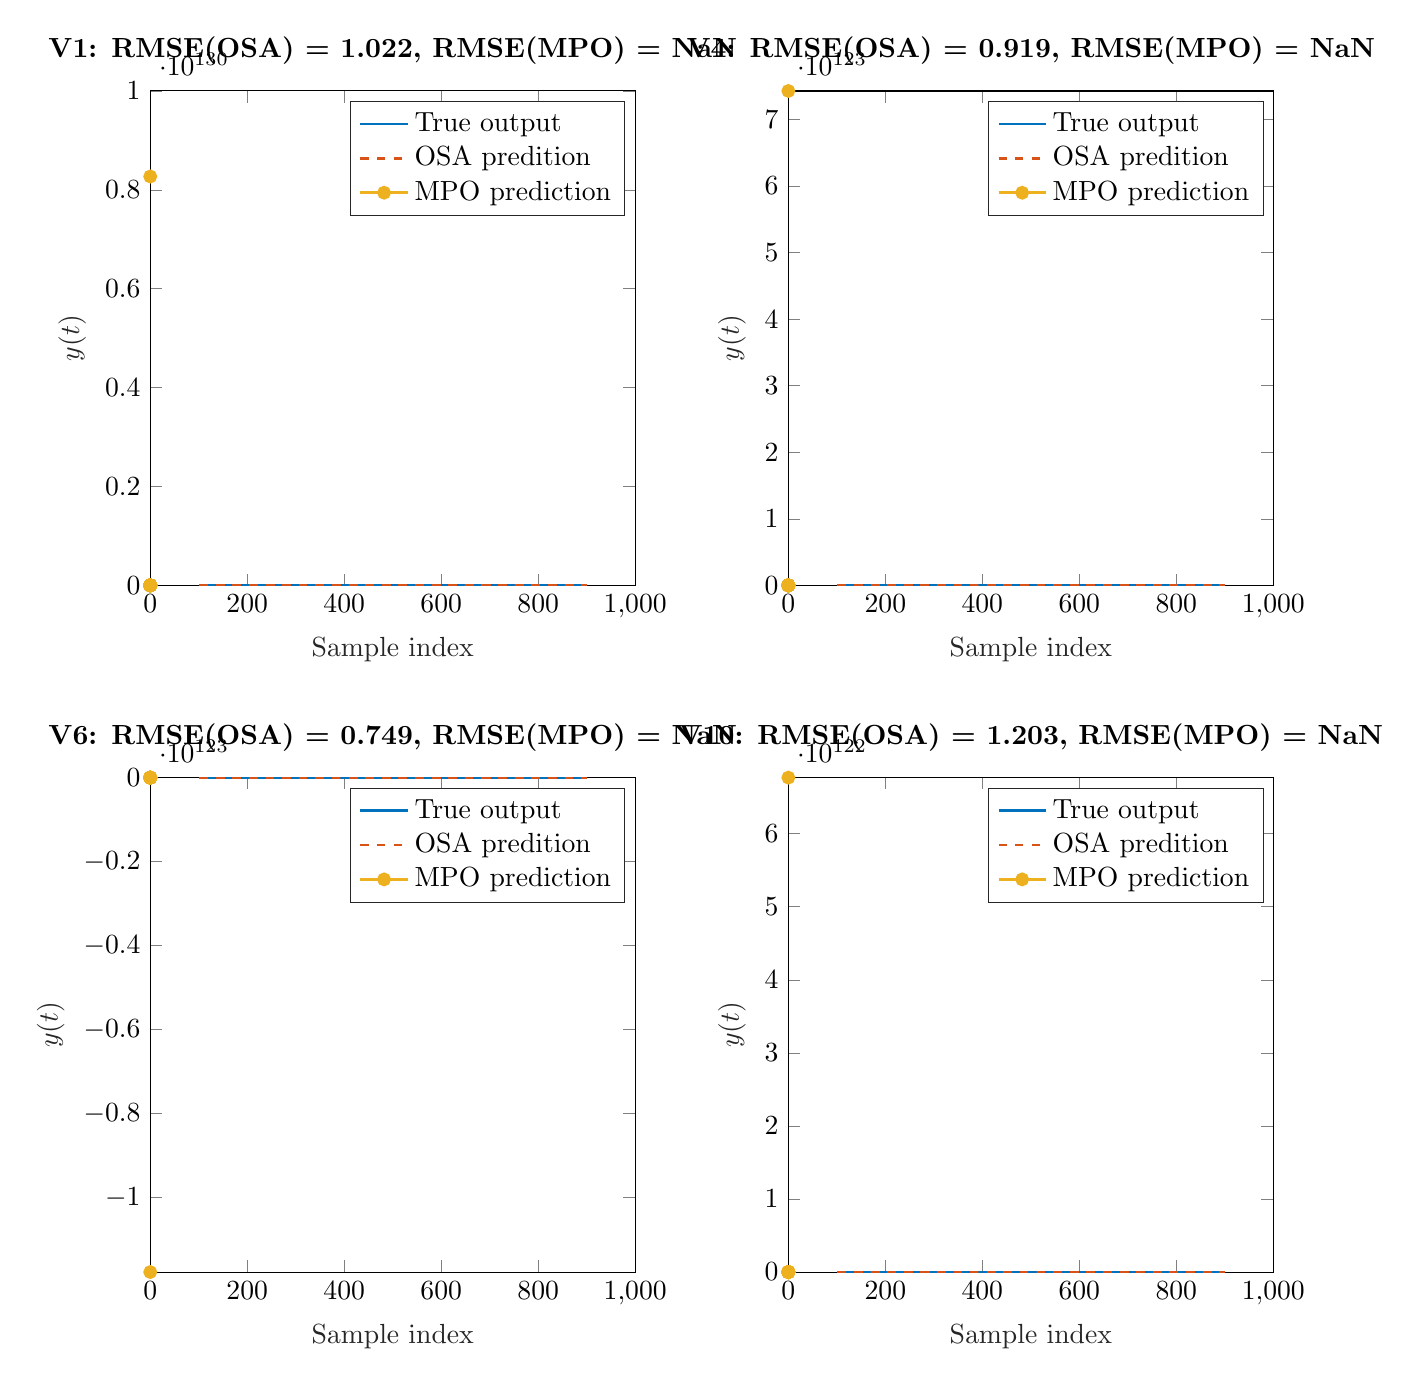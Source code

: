 % This file was created by matlab2tikz.
%
\definecolor{mycolor1}{rgb}{0.0,0.447,0.741}%
\definecolor{mycolor2}{rgb}{0.85,0.325,0.098}%
\definecolor{mycolor3}{rgb}{0.929,0.694,0.125}%
%
\begin{tikzpicture}

\begin{axis}[%
width=6.159cm,
height=6.279cm,
at={(0cm,8.721cm)},
scale only axis,
xmin=0,
xmax=1000,
xlabel style={font=\color{white!15!black}},
xlabel={Sample index},
ymin=-3.024,
ymax=1e+130,
ylabel style={font=\color{white!15!black}},
ylabel={$y(t)$},
axis background/.style={fill=white},
title style={font=\bfseries},
title={V1: RMSE(OSA) = 1.022, RMSE(MPO) = NaN},
legend style={legend cell align=left, align=left, draw=white!15!black}
]
\addplot [color=mycolor1, line width=1.0pt]
  table[row sep=crcr]{%
101	-1.441\\
102	0.593\\
103	1.886\\
104	1.336\\
105	-0.809\\
106	-1.854\\
107	-0.899\\
108	0.992\\
109	1.908\\
112	-1.495\\
113	-0.95\\
114	0.588\\
115	1.196\\
116	1.311\\
117	0.191\\
119	-0.404\\
120	-1.293\\
121	-1.259\\
122	-0.603\\
124	1.389\\
125	1.228\\
127	-2.061\\
128	-1.076\\
130	2.202\\
131	1.413\\
132	-0.461\\
133	-1.431\\
134	-0.856\\
135	0.693\\
136	1.706\\
138	-1.463\\
139	-1.545\\
141	1.535\\
142	1.199\\
144	-2.465\\
145	-1.659\\
147	2.282\\
148	1.429\\
149	-0.618\\
150	-1.63\\
151	-0.86\\
152	1.227\\
153	2.236\\
154	1.256\\
155	-0.899\\
156	-2.292\\
157	-1.631\\
159	1.264\\
160	1.582\\
161	1.129\\
162	-0.589\\
163	-1.64\\
164	-1.574\\
165	-1.114\\
167	1.462\\
168	1.592\\
169	0.837\\
170	-0.51\\
171	-0.921\\
172	-0.297\\
173	0.814\\
174	1.131\\
175	0.441\\
176	-1.203\\
177	-1.924\\
178	-0.838\\
179	0.893\\
180	1.667\\
181	1.212\\
183	-1.637\\
184	-1.831\\
186	0.643\\
187	1.062\\
189	0.323\\
190	-0.269\\
192	0.825\\
193	0.754\\
195	-1.804\\
196	-1.333\\
198	1.885\\
199	1.69\\
201	-2.402\\
202	-2.253\\
204	1.966\\
205	1.848\\
207	-2.217\\
208	-1.893\\
210	2.513\\
211	2.377\\
213	-1.36\\
214	-1.859\\
216	0.741\\
217	1.088\\
218	0.622\\
219	-0.701\\
220	-0.931\\
223	-0.369\\
225	1.371\\
226	1.108\\
227	0.214\\
228	-1.311\\
229	-1.976\\
231	1.658\\
232	2.341\\
233	0.923\\
234	-1.187\\
235	-1.709\\
237	0.881\\
238	1.111\\
240	-2.144\\
241	-1.536\\
242	0.723\\
243	1.954\\
244	1.28\\
245	-0.434\\
246	-1.574\\
247	-0.817\\
248	1.043\\
249	1.708\\
250	0.348\\
251	-1.704\\
252	-1.599\\
254	2.363\\
255	2.302\\
257	-2.055\\
258	-2.752\\
259	-1.611\\
260	0.339\\
261	1.461\\
263	0.963\\
264	-0.333\\
265	-1.06\\
266	-0.759\\
269	1.127\\
270	0.638\\
271	-0.562\\
272	-1.187\\
273	-0.671\\
274	0.927\\
275	1.924\\
276	1.0\\
278	-2.309\\
279	-2.278\\
280	-0.728\\
281	1.377\\
282	1.795\\
283	1.19\\
285	-1.136\\
286	-1.149\\
288	1.153\\
289	1.193\\
291	-0.432\\
292	-0.922\\
295	1.011\\
297	-1.528\\
298	-1.37\\
300	1.463\\
301	0.962\\
303	-1.961\\
304	-1.61\\
305	1.17\\
306	2.528\\
307	1.805\\
309	-2.215\\
310	-1.492\\
312	2.381\\
313	1.514\\
315	-2.35\\
316	-1.672\\
317	0.319\\
318	1.616\\
319	1.425\\
321	-1.36\\
322	-1.56\\
323	-0.955\\
324	0.085\\
325	0.638\\
326	1.588\\
327	1.822\\
328	0.84\\
330	-1.693\\
331	-1.453\\
333	1.786\\
334	1.264\\
336	-2.173\\
337	-1.464\\
338	1.038\\
339	2.127\\
340	1.252\\
341	-1.171\\
342	-2.581\\
343	-1.695\\
344	0.914\\
345	2.196\\
348	-0.713\\
350	1.04\\
351	0.763\\
353	-2.422\\
354	-1.388\\
356	2.335\\
357	1.685\\
359	-2.042\\
360	-1.912\\
362	1.321\\
363	1.597\\
364	0.269\\
365	-0.56\\
366	-0.704\\
367	-0.271\\
368	0.961\\
369	1.503\\
370	0.846\\
372	-1.413\\
373	-1.654\\
374	-0.842\\
375	0.644\\
376	1.456\\
377	1.395\\
379	-1.644\\
380	-1.486\\
381	-0.633\\
382	0.849\\
383	1.811\\
384	1.015\\
386	-1.029\\
387	-0.726\\
389	0.91\\
390	1.261\\
393	-1.168\\
396	0.514\\
397	0.268\\
398	-0.824\\
399	-1.06\\
400	-0.314\\
401	1.405\\
402	1.877\\
404	-1.291\\
405	-1.778\\
406	-0.56\\
407	1.865\\
408	2.277\\
410	-1.806\\
411	-2.017\\
413	2.165\\
414	2.15\\
416	-2.885\\
417	-2.784\\
419	1.872\\
420	2.356\\
423	-1.167\\
424	-0.963\\
426	0.237\\
428	0.669\\
429	1.112\\
430	0.616\\
431	-0.785\\
432	-1.264\\
433	-0.843\\
434	0.613\\
435	1.448\\
436	0.284\\
437	-1.878\\
438	-2.484\\
439	-0.873\\
440	2.055\\
441	2.884\\
442	1.417\\
443	-0.836\\
444	-2.0\\
445	-1.522\\
446	0.553\\
447	1.685\\
449	-0.225\\
450	-0.632\\
451	0.229\\
452	0.653\\
453	0.247\\
454	-1.164\\
455	-1.87\\
456	-0.742\\
457	0.994\\
458	1.785\\
459	0.601\\
460	-1.114\\
461	-1.569\\
462	-0.304\\
463	1.458\\
464	2.022\\
465	1.047\\
466	-1.158\\
467	-1.767\\
468	-0.859\\
469	0.61\\
470	1.459\\
471	1.326\\
473	-1.586\\
474	-1.609\\
475	-0.809\\
477	1.511\\
479	0.003\\
480	-1.37\\
481	-1.545\\
483	1.253\\
484	1.735\\
485	1.247\\
487	-1.041\\
488	-1.195\\
490	0.076\\
491	0.413\\
493	0.027\\
494	-0.357\\
495	-0.408\\
497	0.226\\
498	0.157\\
500	-0.807\\
501	-0.554\\
503	1.457\\
504	1.619\\
506	-0.936\\
507	-0.829\\
509	0.977\\
510	0.607\\
511	-1.535\\
512	-2.383\\
513	-0.92\\
514	1.867\\
515	2.868\\
516	1.441\\
517	-1.54\\
518	-3.024\\
519	-1.882\\
521	2.55\\
522	1.92\\
523	0.118\\
524	-0.775\\
525	-0.778\\
526	0.462\\
527	0.88\\
528	0.377\\
529	-0.801\\
530	-1.24\\
532	0.299\\
534	-0.053\\
535	0.091\\
536	0.652\\
537	0.676\\
538	-0.225\\
539	-1.64\\
540	-1.625\\
542	2.099\\
543	2.429\\
545	-1.266\\
546	-1.581\\
547	-0.725\\
548	0.952\\
549	1.392\\
551	-1.369\\
552	-1.135\\
554	0.704\\
555	0.486\\
556	-0.598\\
557	-0.838\\
558	-0.004\\
559	1.31\\
560	1.317\\
562	-1.456\\
563	-1.179\\
565	1.709\\
566	1.529\\
568	-1.641\\
569	-1.656\\
571	1.322\\
572	1.107\\
573	0.234\\
574	-1.419\\
575	-2.127\\
577	0.771\\
578	2.128\\
579	1.927\\
581	-0.989\\
582	-1.742\\
583	-1.238\\
585	1.605\\
586	1.245\\
589	-0.894\\
590	-0.801\\
591	-0.091\\
592	0.059\\
595	-0.457\\
597	0.189\\
598	0.962\\
599	1.24\\
600	0.767\\
602	-1.159\\
603	-1.208\\
606	1.484\\
608	-0.64\\
609	-0.568\\
611	0.447\\
612	-0.195\\
613	-1.598\\
614	-2.045\\
615	-0.22\\
616	2.258\\
617	2.428\\
618	1.044\\
619	-1.713\\
620	-2.141\\
621	-0.553\\
622	1.587\\
623	2.407\\
624	0.645\\
625	-1.802\\
626	-1.969\\
628	1.576\\
629	1.694\\
630	0.386\\
631	-1.476\\
632	-1.886\\
634	0.466\\
635	0.772\\
636	0.419\\
639	0.138\\
641	-0.873\\
642	-0.365\\
643	1.038\\
644	1.78\\
645	1.045\\
646	-1.09\\
647	-2.407\\
648	-1.295\\
649	0.455\\
650	1.628\\
651	1.271\\
653	-1.721\\
654	-0.953\\
655	0.544\\
656	1.003\\
657	0.403\\
658	-0.832\\
659	-0.695\\
661	1.668\\
662	1.348\\
664	-1.514\\
665	-1.114\\
666	0.279\\
667	0.944\\
668	0.447\\
669	-1.01\\
670	-1.649\\
671	-0.891\\
672	1.056\\
673	2.321\\
674	1.11\\
676	-2.166\\
677	-2.039\\
678	-0.448\\
679	1.718\\
680	2.412\\
681	1.695\\
683	-1.312\\
684	-1.481\\
685	-0.776\\
687	1.033\\
688	0.289\\
689	-0.839\\
690	-1.022\\
693	1.263\\
694	0.857\\
695	-0.409\\
696	-1.087\\
697	-1.26\\
700	1.631\\
701	1.683\\
704	-1.588\\
705	-1.096\\
707	0.668\\
708	0.852\\
709	-0.427\\
710	-1.165\\
711	-0.615\\
712	0.928\\
713	1.18\\
714	0.195\\
715	-1.209\\
716	-1.79\\
718	2.319\\
719	1.948\\
720	0.205\\
721	-2.289\\
722	-1.774\\
724	2.374\\
725	1.902\\
727	-2.688\\
728	-2.165\\
730	1.826\\
731	1.399\\
733	-1.659\\
734	-1.358\\
736	1.623\\
737	1.375\\
739	-0.388\\
742	-0.632\\
743	-0.188\\
745	1.641\\
746	1.186\\
748	-2.111\\
749	-2.319\\
751	1.332\\
752	1.516\\
754	-0.893\\
755	-1.204\\
757	1.995\\
758	1.332\\
760	-1.858\\
761	-1.404\\
763	1.446\\
764	1.247\\
766	-1.17\\
767	-0.744\\
768	0.432\\
769	0.626\\
771	-1.656\\
772	-1.565\\
774	1.989\\
775	2.629\\
778	-1.931\\
779	-1.505\\
781	1.653\\
782	1.731\\
785	-1.676\\
786	-0.708\\
787	0.809\\
788	1.427\\
789	0.574\\
791	-2.287\\
792	-1.233\\
793	0.746\\
794	1.736\\
795	1.93\\
797	-0.726\\
798	-1.352\\
799	-0.872\\
800	0.191\\
802	1.088\\
804	-0.336\\
805	-1.269\\
806	-1.349\\
808	0.796\\
809	1.094\\
810	0.43\\
811	-1.02\\
812	-1.46\\
813	-0.501\\
814	1.497\\
815	1.481\\
817	-0.986\\
818	-1.177\\
820	2.21\\
821	1.305\\
823	-2.676\\
824	-1.554\\
825	0.864\\
826	2.208\\
827	0.997\\
828	-1.269\\
829	-2.359\\
830	-1.072\\
831	1.636\\
832	2.528\\
834	-1.539\\
835	-2.261\\
836	-0.936\\
837	1.336\\
838	2.397\\
839	1.63\\
841	-1.056\\
843	-1.147\\
844	-0.904\\
847	1.476\\
848	0.801\\
850	-1.655\\
851	-1.281\\
853	2.027\\
854	1.089\\
855	-1.001\\
856	-1.778\\
857	-1.057\\
858	1.395\\
859	2.805\\
860	1.544\\
862	-2.311\\
863	-1.778\\
865	0.715\\
867	0.224\\
868	-0.273\\
869	-0.022\\
870	0.661\\
871	0.352\\
872	-0.733\\
873	-1.222\\
874	-0.623\\
875	0.801\\
876	1.597\\
877	1.528\\
879	-1.399\\
880	-1.354\\
882	1.085\\
883	1.224\\
884	0.249\\
885	-1.518\\
886	-2.134\\
888	0.825\\
889	2.175\\
890	1.263\\
891	-0.458\\
892	-1.456\\
893	-1.663\\
895	1.898\\
896	1.695\\
898	-0.906\\
899	-1.37\\
900	-0.848\\
};
\addlegendentry{True output}

\addplot [color=mycolor2, dashed, line width=1.0pt]
  table[row sep=crcr]{%
101	-0.434\\
102	0.89\\
103	0.968\\
104	0.357\\
105	0.392\\
106	-0.702\\
107	-0.294\\
108	0.466\\
109	0.458\\
110	0.757\\
111	-0.088\\
112	0.815\\
113	-0.566\\
114	-1.082\\
115	0.349\\
116	-0.013\\
117	1.353\\
118	-1.194\\
119	0.759\\
120	0.403\\
121	-0.738\\
122	0.977\\
124	-0.284\\
125	0.51\\
126	0.476\\
127	-0.965\\
128	-0.705\\
129	1.461\\
130	-0.423\\
131	0.986\\
132	-0.533\\
133	-0.684\\
135	-0.232\\
136	0.477\\
137	0.436\\
138	-0.513\\
139	-0.108\\
140	-0.117\\
141	1.287\\
142	0.047\\
143	0.988\\
144	-0.443\\
145	-0.736\\
147	1.208\\
148	1.957\\
149	-1.066\\
150	-0.872\\
151	-0.107\\
152	0.205\\
153	-0.244\\
154	0.412\\
155	0.014\\
156	-1.22\\
157	0.262\\
158	0.116\\
159	0.721\\
160	0.383\\
162	0.926\\
163	-1.462\\
164	0.455\\
165	-0.533\\
167	-0.054\\
168	0.43\\
169	-0.151\\
170	0.213\\
171	-0.633\\
172	-0.581\\
173	0.49\\
174	0.906\\
175	0.854\\
177	-1.125\\
178	-0.229\\
179	1.078\\
180	1.343\\
181	-0.23\\
182	0.314\\
183	0.405\\
184	-0.523\\
185	-0.233\\
186	-0.295\\
187	0.728\\
188	-0.588\\
189	0.355\\
190	0.481\\
191	-1.097\\
192	0.287\\
193	0.869\\
194	0.548\\
195	-1.477\\
196	-0.438\\
198	0.454\\
199	1.424\\
200	-0.244\\
201	-0.313\\
202	-1.131\\
203	-0.783\\
204	1.266\\
205	0.405\\
206	0.722\\
207	-0.554\\
208	-0.466\\
211	1.114\\
213	-1.012\\
214	-0.182\\
215	-0.413\\
216	0.873\\
217	0.339\\
218	0.822\\
220	-0.54\\
221	-0.072\\
222	0.896\\
223	-0.777\\
224	-0.305\\
225	0.659\\
226	-0.782\\
228	0.098\\
229	0.025\\
230	-1.348\\
231	0.746\\
233	0.988\\
234	-0.345\\
235	-1.037\\
236	-0.124\\
238	0.595\\
239	0.386\\
241	-0.977\\
242	-0.544\\
243	1.727\\
244	0.398\\
245	0.62\\
246	-1.005\\
249	0.499\\
250	1.192\\
252	-0.586\\
253	0.376\\
254	0.39\\
255	0.804\\
257	-0.755\\
258	-1.64\\
259	-1.147\\
260	0.402\\
261	1.314\\
263	-0.768\\
264	0.777\\
265	-1.723\\
266	0.174\\
267	0.869\\
268	0.273\\
269	0.295\\
270	-0.064\\
271	0.245\\
273	-0.863\\
275	0.683\\
276	1.17\\
277	-1.097\\
278	0.114\\
279	-0.772\\
280	-0.338\\
281	0.746\\
282	1.137\\
283	-0.066\\
284	0.352\\
285	-0.105\\
286	-0.215\\
287	-0.826\\
288	-0.455\\
289	0.717\\
290	1.191\\
291	-0.733\\
292	-0.097\\
293	-1.146\\
295	0.783\\
296	0.427\\
297	-0.848\\
298	-1.148\\
299	0.168\\
300	-0.249\\
301	0.933\\
302	-0.663\\
303	0.304\\
304	-0.692\\
305	-0.306\\
306	2.079\\
307	0.731\\
308	0.028\\
309	-1.626\\
312	0.462\\
313	2.227\\
314	-0.155\\
315	-0.954\\
316	-1.209\\
318	0.717\\
319	-0.112\\
320	-0.045\\
321	0.427\\
322	-0.632\\
324	0.121\\
325	0.955\\
326	-0.273\\
327	0.583\\
330	-0.452\\
331	-1.075\\
332	-0.649\\
333	-0.918\\
334	0.895\\
335	-0.168\\
337	-0.668\\
338	-0.051\\
339	1.899\\
340	0.289\\
341	0.398\\
342	-0.617\\
343	-0.598\\
344	-0.013\\
345	1.102\\
346	0.569\\
347	-1.037\\
348	0.063\\
349	-0.351\\
351	-0.042\\
352	0.456\\
353	-0.125\\
354	-1.907\\
355	-0.259\\
357	1.351\\
358	0.538\\
359	-1.342\\
360	-0.122\\
361	-0.596\\
362	0.439\\
363	0.967\\
365	-1.304\\
366	-0.122\\
367	0.43\\
368	-0.658\\
369	-0.056\\
370	-0.651\\
371	0.441\\
372	-0.363\\
374	-0.197\\
376	0.769\\
377	0.314\\
378	0.719\\
379	-1.544\\
380	-0.052\\
381	0.425\\
382	-0.002\\
383	1.049\\
384	1.124\\
385	-0.966\\
386	-0.559\\
387	-1.037\\
388	-0.091\\
390	-0.187\\
391	0.063\\
393	-0.728\\
394	-0.602\\
395	0.488\\
396	0.042\\
397	0.003\\
398	0.554\\
399	-0.595\\
400	0.562\\
401	-0.663\\
402	1.843\\
404	-1.324\\
405	-1.08\\
407	0.137\\
408	-0.257\\
409	0.801\\
410	-1.07\\
412	0.069\\
413	1.272\\
414	0.659\\
415	0.578\\
416	-0.577\\
418	-0.572\\
419	0.863\\
421	0.119\\
422	-0.966\\
423	0.115\\
424	-1.302\\
425	0.276\\
426	-0.699\\
427	-0.317\\
429	-0.273\\
430	0.223\\
431	-0.259\\
432	-1.14\\
433	0.14\\
434	0.944\\
435	1.308\\
436	0.207\\
437	-0.102\\
438	-1.09\\
440	-0.456\\
441	1.311\\
443	-1.093\\
444	-0.526\\
445	0.441\\
446	-0.122\\
448	0.949\\
449	-1.098\\
451	-0.609\\
452	0.407\\
453	-0.022\\
454	0.978\\
455	-0.634\\
456	-0.391\\
457	0.461\\
458	0.611\\
459	0.262\\
460	-0.524\\
461	-1.827\\
462	-0.891\\
463	0.718\\
464	0.131\\
465	0.075\\
466	-0.964\\
467	-1.343\\
468	0.412\\
469	0.419\\
470	1.166\\
471	-0.868\\
472	0.717\\
473	-0.364\\
474	-0.026\\
475	-0.482\\
476	0.287\\
477	1.591\\
478	-0.168\\
479	0.114\\
480	-0.148\\
481	-1.325\\
482	-1.64\\
483	0.68\\
484	-0.111\\
485	-0.07\\
486	0.807\\
487	-0.551\\
488	-0.187\\
489	-0.452\\
490	0.349\\
491	0.576\\
492	-0.167\\
493	-0.162\\
494	-0.789\\
495	0.36\\
496	-0.448\\
497	-0.107\\
498	-0.103\\
499	0.225\\
501	-1.291\\
502	-0.036\\
503	-0.982\\
504	0.646\\
505	0.607\\
506	-0.335\\
508	0.634\\
509	1.287\\
510	-0.441\\
511	0.12\\
512	-1.152\\
513	-1.101\\
515	1.13\\
516	1.102\\
517	-0.764\\
518	-0.58\\
519	-1.077\\
521	0.487\\
522	1.544\\
523	-0.569\\
524	-1.814\\
525	-0.583\\
526	-0.855\\
527	0.902\\
528	-0.134\\
529	-0.381\\
530	0.667\\
531	0.511\\
532	-0.203\\
533	0.231\\
534	-1.024\\
535	-0.208\\
536	-0.687\\
537	0.55\\
538	-0.243\\
539	-0.31\\
540	0.26\\
541	-0.128\\
542	0.098\\
543	-0.489\\
544	1.194\\
545	-0.513\\
546	-1.053\\
547	0.238\\
548	-0.665\\
549	1.163\\
551	0.61\\
552	-1.704\\
553	0.308\\
554	0.404\\
555	-0.723\\
556	-0.063\\
557	-1.497\\
558	-0.541\\
559	-0.213\\
560	0.598\\
562	-0.101\\
563	-0.863\\
564	-0.805\\
565	0.686\\
569	-0.331\\
570	-0.136\\
571	-0.771\\
572	1.431\\
573	-0.758\\
574	0.085\\
575	-1.168\\
576	0.222\\
577	0.217\\
578	-0.205\\
579	1.275\\
581	-0.841\\
586	0.743\\
587	-1.389\\
588	-0.382\\
589	-0.701\\
590	0.304\\
591	0.036\\
592	0.779\\
593	-0.204\\
594	-0.723\\
595	-0.078\\
596	-0.698\\
597	-0.207\\
600	-0.075\\
601	0.803\\
602	-0.632\\
603	-0.057\\
604	-0.406\\
605	0.269\\
606	-0.393\\
607	1.364\\
609	-0.979\\
612	1.025\\
613	-0.112\\
615	-0.685\\
616	-0.524\\
617	0.577\\
618	0.142\\
619	0.036\\
620	-2.204\\
621	0.176\\
623	0.648\\
624	1.398\\
625	-1.391\\
626	-0.947\\
627	-0.012\\
629	0.765\\
630	0.307\\
631	-0.855\\
633	-0.576\\
636	0.617\\
639	-0.261\\
640	-0.091\\
641	-0.378\\
642	0.303\\
643	0.152\\
644	0.401\\
645	-0.309\\
646	0.823\\
647	-0.003\\
648	-1.528\\
649	-0.008\\
650	0.868\\
653	-0.159\\
654	-1.111\\
655	-0.036\\
656	0.415\\
657	-0.299\\
658	-0.266\\
659	-1.122\\
661	0.586\\
662	0.621\\
663	-0.064\\
665	-0.471\\
666	-0.024\\
667	-0.077\\
668	0.391\\
669	0.509\\
670	-1.012\\
671	0.248\\
672	-0.088\\
673	1.406\\
676	-1.019\\
677	-1.351\\
678	3.889e-05\\
679	0.023\\
680	0.743\\
681	0.195\\
682	1.295\\
683	-0.681\\
685	0.181\\
686	0.034\\
687	0.377\\
689	-0.092\\
690	-1.171\\
691	-0.613\\
692	0.412\\
693	-0.713\\
694	0.698\\
695	-0.44\\
697	-0.097\\
698	-0.802\\
700	1.004\\
701	0.629\\
702	-0.196\\
704	0.166\\
705	-0.475\\
706	0.279\\
709	0.413\\
710	-0.444\\
711	-0.733\\
712	-0.324\\
713	0.785\\
715	0.114\\
716	-1.298\\
717	-0.396\\
718	0.924\\
719	1.039\\
720	-0.574\\
721	-0.802\\
722	-2.108\\
723	1.108\\
724	1.717\\
725	0.549\\
726	0.05\\
727	-1.218\\
728	-0.884\\
729	-0.173\\
731	0.668\\
733	-0.375\\
734	-0.54\\
736	0.61\\
737	-0.111\\
738	0.132\\
740	-0.303\\
741	0.634\\
742	-0.141\\
743	0.699\\
744	-0.376\\
746	1.474\\
747	0.162\\
749	-1.329\\
750	-0.477\\
751	-0.627\\
752	0.972\\
753	-0.558\\
754	0.038\\
755	-0.682\\
756	-0.298\\
757	1.143\\
758	1.066\\
761	-1.192\\
763	0.862\\
764	0.564\\
765	-0.422\\
767	-0.835\\
768	0.75\\
769	0.513\\
770	0.876\\
772	-1.215\\
774	0.577\\
776	1.065\\
777	0.193\\
779	-0.311\\
780	0.252\\
782	0.669\\
783	-0.742\\
784	-0.814\\
785	0.277\\
786	-0.216\\
787	0.173\\
788	0.034\\
789	0.498\\
790	-1.133\\
791	0.388\\
792	-0.874\\
794	1.067\\
795	-0.35\\
796	1.178\\
797	-0.79\\
798	-0.891\\
799	0.02\\
800	0.133\\
801	1.042\\
802	0.442\\
803	0.656\\
804	-0.506\\
805	-0.069\\
806	-0.002\\
807	-0.905\\
808	0.834\\
809	0.379\\
810	0.518\\
811	0.016\\
812	-0.906\\
814	0.096\\
815	1.69\\
816	0.267\\
817	0.057\\
818	-0.89\\
819	-0.874\\
820	1.916\\
821	0.51\\
823	-1.286\\
826	0.463\\
827	0.243\\
828	-0.435\\
829	-0.711\\
830	-0.322\\
831	1.243\\
832	0.803\\
833	1.005\\
834	-0.827\\
835	-0.321\\
836	-0.949\\
838	1.483\\
841	-0.753\\
842	-0.75\\
843	0.341\\
844	-0.484\\
845	0.248\\
846	0.33\\
847	0.82\\
848	0.629\\
849	-0.387\\
851	-0.614\\
852	0.41\\
853	0.834\\
854	0.643\\
856	-0.459\\
857	-0.433\\
858	-1.321\\
859	0.996\\
861	-0.43\\
862	0.152\\
863	-0.651\\
864	0.441\\
865	0.312\\
866	1.363\\
867	-0.04\\
869	-0.268\\
870	0.411\\
871	-0.112\\
872	-0.25\\
873	-0.091\\
874	0.566\\
875	0.061\\
876	1.157\\
877	0.022\\
878	1.223\\
879	-0.435\\
880	-0.975\\
881	-0.447\\
882	0.477\\
885	0.419\\
886	-1.1\\
887	-0.298\\
888	1.074\\
889	-0.379\\
890	0.909\\
892	-0.527\\
893	-0.193\\
894	-1.268\\
895	0.38\\
896	0.868\\
898	0.387\\
899	-0.897\\
900	-0.904\\
};
\addlegendentry{OSA predition}

\addplot [color=mycolor3, line width=1.0pt, draw=none, mark=*, mark options={solid, mycolor3}]
  table[row sep=crcr]{%
0	-0\\
0	0\\
0	0\\
0	0\\
0	0\\
0	-0\\
0	-0\\
0	-0\\
0	0\\
0	-0\\
0	0\\
0	0\\
0	-0\\
0	-0\\
0	-0\\
0	-0\\
0	0\\
0	-0\\
0	0\\
0	-0\\
0	0\\
0	-0\\
0	0\\
0	-0\\
0	0\\
0	-0\\
0	0\\
0	-0\\
0	0\\
0	-0\\
0	0\\
0	-0\\
0	0\\
0	-0\\
0	0\\
0	-0\\
0	0\\
0	0\\
0	0\\
0	0\\
0	0\\
0	0\\
0	0\\
0	0\\
0	0\\
0	8.27e+129\\
};
\addlegendentry{MPO prediction}

\end{axis}

\begin{axis}[%
width=6.159cm,
height=6.279cm,
at={(8.104cm,8.721cm)},
scale only axis,
unbounded coords=jump,
xmin=0,
xmax=1000,
xlabel style={font=\color{white!15!black}},
xlabel={Sample index},
ymin=-2.968,
ymax=7.427e+123,
ylabel style={font=\color{white!15!black}},
ylabel={$y(t)$},
axis background/.style={fill=white},
title style={font=\bfseries},
title={V4: RMSE(OSA) = 0.919, RMSE(MPO) = NaN},
legend style={legend cell align=left, align=left, draw=white!15!black}
]
\addplot [color=mycolor1, line width=1.0pt]
  table[row sep=crcr]{%
101	-1.634\\
102	0.051\\
103	2.346\\
104	2.239\\
105	1.465\\
108	-1.887\\
109	-0.894\\
110	0.776\\
111	1.615\\
112	0.917\\
113	-0.351\\
114	-1.011\\
115	-0.745\\
117	2.267\\
118	1.485\\
120	-1.22\\
121	-1.378\\
123	0.998\\
124	1.864\\
125	0.946\\
126	-0.64\\
127	-1.205\\
128	-0.314\\
129	1.355\\
130	1.548\\
132	-2.289\\
133	-2.387\\
134	-1.096\\
135	1.122\\
136	2.294\\
137	1.732\\
139	-1.936\\
140	-1.641\\
141	-0.15\\
142	2.156\\
143	2.117\\
144	1.056\\
145	-0.892\\
146	-2.106\\
147	-1.01\\
148	0.982\\
149	1.797\\
150	0.62\\
151	-1.58\\
152	-2.188\\
153	-1.341\\
155	2.356\\
156	1.795\\
157	0.681\\
158	0.049\\
161	0.518\\
162	0.245\\
163	-0.335\\
164	-0.105\\
165	1.733\\
166	2.303\\
167	1.337\\
168	-0.874\\
169	-2.212\\
170	-1.586\\
172	1.826\\
173	1.755\\
175	-1.081\\
176	-1.139\\
177	0.96\\
178	2.347\\
179	1.62\\
180	0.524\\
181	-1.143\\
182	-0.761\\
183	0.816\\
184	1.842\\
185	1.293\\
187	-2.105\\
188	-1.352\\
190	1.149\\
192	-1.944\\
193	-1.29\\
195	2.751\\
196	2.146\\
197	0.958\\
198	-1.777\\
199	-2.242\\
200	-1.08\\
201	0.584\\
202	1.522\\
203	1.592\\
204	0.465\\
205	-0.215\\
206	-0.518\\
207	0.171\\
208	0.119\\
209	-1.066\\
210	-1.753\\
211	-0.959\\
213	1.614\\
214	1.093\\
215	0.007\\
216	-0.476\\
218	2.279\\
219	1.871\\
220	0.106\\
221	-2.316\\
222	-2.088\\
223	-0.558\\
224	1.938\\
225	2.059\\
226	1.218\\
228	-1.569\\
229	-1.17\\
230	0.909\\
231	1.842\\
232	0.893\\
233	-1.088\\
234	-1.595\\
235	-0.774\\
236	0.623\\
237	1.445\\
238	0.906\\
239	-0.947\\
240	-1.506\\
242	1.871\\
243	1.455\\
245	-2.28\\
246	-1.912\\
247	-0.784\\
248	1.26\\
249	1.571\\
251	-1.911\\
252	-1.825\\
254	1.6\\
255	1.623\\
256	0.26\\
257	-2.191\\
258	-2.172\\
259	-1.544\\
261	0.974\\
262	1.413\\
264	-0.205\\
265	-1.071\\
266	-1.112\\
267	-0.502\\
268	1.12\\
269	1.67\\
270	0.802\\
271	-0.909\\
272	-1.668\\
273	-1.574\\
274	-0.513\\
275	1.316\\
276	1.675\\
277	0.527\\
278	-1.397\\
279	-1.49\\
282	1.648\\
283	0.839\\
284	-1.252\\
285	-1.773\\
286	-0.671\\
287	1.931\\
288	2.04\\
289	1.168\\
291	-2.114\\
292	-1.525\\
294	0.866\\
295	0.845\\
297	-2.39\\
298	-1.799\\
299	-0.598\\
300	1.494\\
301	1.822\\
302	0.992\\
303	-1.432\\
304	-2.502\\
305	-1.813\\
307	2.098\\
308	2.019\\
309	1.135\\
310	-1.087\\
311	-2.59\\
312	-2.203\\
314	-0.463\\
315	-0.138\\
318	-0.446\\
319	0.064\\
320	1.049\\
321	1.122\\
323	-1.99\\
324	-1.445\\
326	1.644\\
327	1.742\\
329	-0.767\\
330	-0.853\\
331	0.743\\
332	1.778\\
333	0.425\\
334	-2.689\\
335	-2.625\\
336	-1.945\\
338	2.182\\
339	2.057\\
340	1.146\\
342	-1.415\\
343	-0.447\\
344	0.966\\
345	1.738\\
347	-1.064\\
348	-1.27\\
349	-0.778\\
350	0.751\\
351	1.298\\
352	0.16\\
353	-1.605\\
354	-1.67\\
356	0.725\\
358	-0.597\\
359	-1.505\\
360	-0.597\\
361	0.957\\
362	1.757\\
363	0.128\\
364	-2.083\\
365	-1.644\\
367	2.344\\
368	1.893\\
370	-2.102\\
371	-2.275\\
373	-0.515\\
375	0.549\\
376	0.75\\
377	1.366\\
378	1.342\\
379	0.511\\
380	-1.224\\
381	-1.882\\
382	-0.767\\
383	1.231\\
384	2.064\\
385	1.243\\
386	-0.999\\
387	-2.221\\
388	-0.701\\
389	2.304\\
390	2.668\\
391	1.684\\
392	0.177\\
393	-1.931\\
394	-2.101\\
395	-0.625\\
396	1.852\\
397	1.909\\
398	0.993\\
399	-0.36\\
400	-0.742\\
403	1.44\\
404	0.137\\
405	-1.64\\
406	-1.178\\
408	1.942\\
409	0.999\\
410	-0.894\\
411	-1.749\\
412	-0.737\\
413	1.956\\
414	2.339\\
415	1.128\\
416	-0.991\\
417	-2.392\\
418	-1.544\\
420	1.593\\
421	1.438\\
423	-1.694\\
424	-1.582\\
425	-0.273\\
426	1.572\\
427	1.751\\
428	0.621\\
429	-1.001\\
430	-1.095\\
431	-0.039\\
432	1.494\\
433	1.773\\
434	1.227\\
436	-1.431\\
437	-1.099\\
438	0.339\\
439	0.849\\
440	0.865\\
442	-0.674\\
443	-0.497\\
445	2.102\\
446	1.052\\
448	-1.666\\
449	-0.984\\
450	1.239\\
451	2.685\\
453	1.564\\
455	-1.032\\
456	-1.49\\
458	0.925\\
459	1.372\\
461	-1.635\\
462	-1.903\\
463	-0.615\\
464	1.708\\
465	2.236\\
467	0.079\\
468	-1.316\\
469	-1.31\\
470	-0.475\\
471	1.61\\
472	2.196\\
474	-0.372\\
475	-1.816\\
476	-1.921\\
477	-1.369\\
478	-0.207\\
479	1.556\\
480	1.513\\
482	-1.37\\
483	-1.873\\
484	-1.186\\
486	1.651\\
487	1.161\\
488	-0.493\\
489	-1.353\\
490	0.179\\
491	2.418\\
492	2.371\\
493	1.277\\
494	-0.939\\
495	-2.3\\
496	-1.761\\
497	-0.717\\
498	0.888\\
499	0.775\\
501	-1.059\\
502	0.157\\
503	2.408\\
504	2.174\\
505	1.089\\
506	-1.135\\
507	-2.479\\
508	-1.552\\
510	2.368\\
511	1.94\\
512	0.92\\
513	0.407\\
514	-0.682\\
515	-1.066\\
519	-0.434\\
520	0.521\\
521	0.795\\
523	-1.719\\
524	-1.298\\
526	2.269\\
527	1.872\\
528	0.107\\
529	-2.652\\
530	-2.209\\
531	-1.094\\
532	1.187\\
533	1.891\\
534	0.564\\
535	-1.98\\
536	-2.443\\
537	-1.401\\
539	1.722\\
540	1.391\\
541	-0.695\\
542	-2.103\\
543	-1.38\\
545	1.034\\
546	0.271\\
547	-1.239\\
548	-1.43\\
549	-0.213\\
550	2.167\\
551	1.969\\
553	-2.227\\
554	-1.773\\
556	1.898\\
557	1.656\\
558	0.326\\
559	-2.036\\
560	-1.95\\
562	2.131\\
563	1.785\\
565	-1.967\\
566	-1.747\\
567	-0.919\\
568	0.977\\
569	1.549\\
570	0.382\\
571	-1.31\\
572	-1.581\\
574	1.444\\
575	1.228\\
577	-1.715\\
578	-1.153\\
579	0.625\\
580	1.667\\
581	0.874\\
582	-1.998\\
583	-2.556\\
584	-1.723\\
586	1.124\\
587	0.724\\
589	-2.131\\
590	-1.784\\
592	1.221\\
593	1.831\\
595	-0.762\\
596	-1.316\\
597	-1.014\\
599	0.764\\
600	0.838\\
602	-1.657\\
604	-0.584\\
606	1.311\\
607	0.753\\
609	-2.136\\
610	-1.465\\
613	1.883\\
614	1.587\\
615	0.836\\
618	0.282\\
620	-1.809\\
621	-1.874\\
622	-1.092\\
624	1.672\\
625	1.451\\
627	-0.715\\
628	-1.849\\
629	-0.906\\
630	0.774\\
631	1.576\\
632	0.725\\
633	-0.884\\
634	-1.52\\
635	-0.975\\
637	2.455\\
638	1.714\\
640	-1.741\\
641	-2.137\\
643	-1.215\\
645	1.311\\
646	1.037\\
648	-1.86\\
649	-1.72\\
650	-0.462\\
651	1.845\\
652	2.163\\
653	1.433\\
655	-1.416\\
656	-1.092\\
658	1.348\\
659	0.552\\
660	-1.397\\
661	-1.86\\
662	-0.699\\
663	1.942\\
664	2.386\\
665	1.166\\
666	-0.823\\
667	-2.008\\
668	-0.778\\
669	1.075\\
670	1.972\\
671	1.121\\
672	-0.647\\
673	-1.624\\
674	0.21\\
675	2.852\\
676	2.517\\
678	-0.273\\
679	-2.055\\
680	-1.776\\
681	-0.787\\
682	1.163\\
683	1.863\\
685	0.633\\
689	-0.992\\
690	-0.154\\
691	1.195\\
692	1.828\\
693	1.143\\
694	-1.137\\
695	-2.13\\
696	-1.424\\
698	2.567\\
699	1.659\\
701	-2.396\\
702	-1.891\\
703	-0.314\\
704	1.831\\
705	2.123\\
706	0.864\\
707	-1.661\\
708	-1.95\\
709	-0.644\\
710	1.392\\
711	1.652\\
713	-1.257\\
714	-1.576\\
716	2.411\\
717	1.805\\
719	-1.768\\
720	-1.086\\
721	1.739\\
722	2.412\\
723	1.743\\
725	-2.085\\
726	-1.348\\
727	1.137\\
728	2.48\\
729	1.777\\
731	-1.499\\
732	-1.712\\
734	1.49\\
735	1.612\\
736	0.669\\
737	-0.676\\
738	-0.563\\
739	1.23\\
740	2.226\\
741	1.468\\
743	-1.217\\
744	-1.007\\
746	1.132\\
747	0.399\\
748	-1.269\\
749	-2.078\\
750	-0.455\\
751	1.915\\
752	1.776\\
753	0.426\\
754	-1.84\\
755	-2.271\\
756	-1.233\\
758	2.245\\
759	1.523\\
760	0.205\\
762	-1.186\\
765	1.214\\
766	0.756\\
767	-0.91\\
768	-1.841\\
770	-1.0\\
772	0.773\\
773	0.919\\
774	0.431\\
775	-0.457\\
776	-0.421\\
778	1.945\\
779	1.813\\
780	0.883\\
782	-1.747\\
783	-1.619\\
785	1.209\\
786	1.463\\
788	-0.245\\
789	-0.591\\
790	-0.371\\
792	0.499\\
794	-2.064\\
795	-1.335\\
797	2.395\\
798	2.238\\
799	1.695\\
800	0.403\\
801	-1.513\\
802	-1.904\\
805	0.136\\
806	0.292\\
808	-1.876\\
809	-1.321\\
811	1.998\\
812	1.494\\
814	-2.513\\
815	-2.342\\
818	2.157\\
819	1.447\\
821	-2.145\\
822	-1.787\\
824	0.621\\
825	0.925\\
826	0.253\\
827	-1.221\\
828	-1.733\\
830	1.06\\
831	0.931\\
832	-0.976\\
833	-1.804\\
834	-0.947\\
835	1.147\\
836	2.239\\
837	1.402\\
838	-0.68\\
839	-2.093\\
840	-0.841\\
841	1.251\\
842	1.824\\
843	0.483\\
844	-1.863\\
845	-2.052\\
846	-0.94\\
847	1.47\\
848	2.267\\
849	1.083\\
850	-0.838\\
851	-1.912\\
852	-1.342\\
853	0.262\\
854	0.889\\
855	0.773\\
856	-0.729\\
857	-1.316\\
858	-0.614\\
859	0.67\\
860	0.834\\
862	-2.16\\
863	-1.234\\
865	2.044\\
866	1.04\\
867	-1.255\\
868	-2.284\\
869	-1.608\\
871	1.621\\
872	0.871\\
873	-1.739\\
874	-2.222\\
875	-1.26\\
876	0.27\\
877	1.268\\
878	1.042\\
880	-1.972\\
881	-1.239\\
882	0.627\\
883	1.274\\
884	0.408\\
885	-1.123\\
886	-1.027\\
888	2.238\\
889	1.681\\
891	-2.217\\
892	-1.679\\
894	1.743\\
895	1.149\\
896	-1.315\\
897	-2.39\\
898	-1.369\\
899	0.88\\
900	2.395\\
};
\addlegendentry{True output}

\addplot [color=mycolor2, dashed, line width=1.0pt]
  table[row sep=crcr]{%
101	-0.844\\
102	-0.234\\
103	1.768\\
105	0.467\\
106	-2.417\\
107	-2.077\\
109	-0.612\\
110	1.454\\
111	1.672\\
112	1.237\\
114	-1.435\\
115	-0.529\\
116	-0.183\\
117	0.729\\
119	-0.368\\
120	-1.772\\
123	1.175\\
124	0.454\\
125	0.422\\
126	-1.164\\
127	-1.36\\
128	-0.557\\
129	0.813\\
131	0.492\\
132	-1.429\\
133	-0.854\\
134	0.126\\
135	2.386\\
136	1.911\\
137	0.951\\
138	-0.991\\
139	-2.227\\
141	0.041\\
142	1.606\\
143	1.745\\
144	0.178\\
145	-2.83\\
146	-2.436\\
149	1.923\\
150	1.094\\
151	-0.947\\
152	-1.544\\
153	-0.568\\
154	1.309\\
155	1.635\\
156	0.833\\
158	-2.227\\
160	-0.917\\
161	-0.117\\
164	-0.451\\
167	0.313\\
168	-1.997\\
169	-2.556\\
172	2.529\\
174	0.153\\
175	-2.007\\
176	-1.386\\
177	-0.367\\
178	1.115\\
179	1.107\\
180	-0.675\\
181	-1.711\\
183	-0.565\\
184	0.529\\
185	0.452\\
186	-0.888\\
187	-1.721\\
188	-1.001\\
189	0.84\\
190	1.582\\
191	1.097\\
192	-0.357\\
193	-0.75\\
194	0.605\\
195	1.28\\
196	1.328\\
198	-2.968\\
199	-2.368\\
201	1.388\\
202	1.935\\
205	-1.96\\
208	-0.147\\
209	0.177\\
211	-0.316\\
212	1.019\\
213	1.226\\
214	0.616\\
216	-1.118\\
217	-0.528\\
218	-0.316\\
219	0.613\\
221	-1.81\\
222	-1.31\\
223	-0.017\\
224	2.55\\
226	0.485\\
227	-1.827\\
228	-2.273\\
229	-0.683\\
230	0.203\\
231	2.259\\
233	-0.553\\
234	-1.638\\
236	0.877\\
237	1.162\\
238	0.854\\
239	0.046\\
240	-1.551\\
243	1.214\\
245	-1.307\\
246	-1.065\\
248	1.88\\
249	1.636\\
251	-1.428\\
252	-1.743\\
254	2.008\\
255	1.587\\
257	-1.191\\
258	-1.848\\
260	1.965\\
261	2.286\\
262	1.252\\
263	0.645\\
264	-1.319\\
265	-1.322\\
266	-0.371\\
268	0.769\\
269	1.415\\
272	-1.724\\
273	0.031\\
274	0.264\\
275	1.79\\
276	1.66\\
277	0.591\\
278	-0.996\\
279	-1.608\\
281	1.167\\
282	0.953\\
283	1.091\\
284	-0.48\\
285	-1.179\\
286	-0.909\\
287	0.974\\
288	1.725\\
291	-2.001\\
294	1.662\\
295	1.423\\
296	-0.033\\
298	-0.393\\
299	1.478\\
300	2.097\\
301	1.418\\
303	-1.364\\
304	-1.441\\
305	-0.782\\
306	1.377\\
307	2.743\\
309	-0.405\\
310	-2.111\\
311	-1.793\\
312	-0.749\\
314	2.409\\
316	1.189\\
317	0.086\\
319	0.126\\
321	0.359\\
322	0.491\\
324	-1.808\\
326	1.822\\
328	0.09\\
329	-1.142\\
330	-1.463\\
331	-1.045\\
332	0.371\\
333	0.1\\
335	-1.636\\
336	-0.119\\
337	2.557\\
338	2.642\\
339	1.502\\
341	-2.093\\
342	-1.906\\
343	-0.937\\
344	0.653\\
345	0.977\\
346	0.517\\
347	-1.26\\
348	-1.568\\
349	-0.019\\
351	1.445\\
354	-1.408\\
355	-0.294\\
356	1.563\\
357	1.676\\
358	0.186\\
359	-0.296\\
360	-0.275\\
361	0.943\\
363	0.52\\
364	-1.394\\
365	-1.153\\
366	-0.18\\
367	2.608\\
370	-2.65\\
372	-0.412\\
373	1.712\\
375	0.993\\
377	-0.497\\
378	-0.658\\
379	0.046\\
380	-1.015\\
381	-1.051\\
382	-0.366\\
383	0.863\\
385	0.642\\
386	-1.486\\
387	-1.903\\
388	-1.212\\
389	1.868\\
390	1.539\\
391	0.886\\
392	-2.801\\
393	-2.704\\
396	1.767\\
397	2.006\\
399	-1.219\\
400	-1.733\\
402	0.514\\
403	0.626\\
404	0.388\\
405	-1.028\\
406	-0.862\\
408	1.255\\
409	1.513\\
410	-0.371\\
411	-1.364\\
412	-0.755\\
413	0.687\\
414	1.275\\
415	0.174\\
416	-2.064\\
417	-1.888\\
418	-0.714\\
420	2.447\\
421	1.481\\
423	-1.648\\
425	-0.12\\
426	1.456\\
428	0.346\\
429	-1.278\\
430	-1.432\\
432	0.85\\
433	0.84\\
436	-1.735\\
437	-1.344\\
439	1.967\\
440	0.633\\
441	0.095\\
442	-0.829\\
443	-0.807\\
445	0.679\\
446	0.722\\
447	-1.133\\
449	-0.71\\
451	1.522\\
452	0.983\\
454	-2.234\\
455	-2.117\\
456	-0.991\\
457	-0.559\\
458	1.362\\
459	0.865\\
460	0.791\\
461	-0.761\\
462	-0.334\\
464	1.1\\
465	1.261\\
466	0.385\\
467	-1.66\\
468	-1.804\\
469	-1.11\\
470	0.457\\
472	1.392\\
473	0.351\\
474	-1.891\\
475	-1.997\\
476	-1.119\\
477	0.422\\
478	1.425\\
479	1.774\\
481	0.121\\
482	-1.54\\
483	-1.069\\
484	-0.156\\
485	1.234\\
486	1.841\\
489	-1.381\\
490	-0.885\\
491	0.713\\
492	0.891\\
493	0.104\\
494	-2.528\\
496	-1.459\\
498	2.11\\
499	1.581\\
500	0.198\\
501	-0.082\\
502	-0.681\\
504	0.455\\
505	0.397\\
506	-2.763\\
507	-1.533\\
508	-1.007\\
509	0.846\\
510	1.913\\
511	1.195\\
512	-0.042\\
513	-2.431\\
514	-1.371\\
515	-1.063\\
517	0.384\\
522	0.536\\
523	-0.352\\
524	-0.599\\
525	0.225\\
526	1.518\\
528	-0.231\\
529	-1.632\\
530	-1.449\\
532	2.191\\
533	1.79\\
535	-1.072\\
536	-1.315\\
537	-1.024\\
538	2.066\\
539	2.116\\
540	1.362\\
541	-0.711\\
542	-1.788\\
543	-1.142\\
544	0.963\\
545	2.149\\
546	1.193\\
547	-0.21\\
548	-1.095\\
549	-0.719\\
550	0.986\\
552	0.635\\
553	-2.577\\
556	1.672\\
557	1.082\\
558	-0.129\\
559	-2.067\\
560	-1.631\\
561	-0.365\\
562	2.356\\
563	0.974\\
564	0.173\\
565	-2.289\\
566	-1.559\\
568	1.918\\
569	1.629\\
570	0.853\\
571	-0.995\\
572	-1.283\\
573	-0.439\\
574	1.636\\
575	1.233\\
577	-1.207\\
578	-0.93\\
580	1.712\\
583	-1.655\\
584	-0.12\\
585	2.053\\
586	2.707\\
587	1.056\\
589	-0.541\\
590	-0.543\\
591	0.493\\
592	2.228\\
593	1.116\\
594	0.834\\
595	-1.509\\
597	-0.335\\
598	0.632\\
599	1.003\\
601	-0.242\\
602	-0.815\\
603	-0.898\\
604	0.634\\
606	1.27\\
608	-0.11\\
609	-1.075\\
610	-1.212\\
611	0.942\\
612	1.916\\
613	1.279\\
616	-1.855\\
617	-1.028\\
618	-0.614\\
620	-0.523\\
621	0.199\\
622	0.03\\
623	1.809\\
624	1.86\\
625	0.627\\
626	-0.013\\
627	-1.074\\
628	-0.68\\
629	-0.722\\
630	1.178\\
631	1.791\\
632	0.313\\
634	-1.249\\
636	1.081\\
637	1.357\\
638	1.23\\
640	-2.552\\
643	1.236\\
644	1.323\\
645	2.025\\
648	-0.775\\
649	-0.909\\
651	1.462\\
652	1.546\\
655	-2.245\\
658	1.332\\
660	-0.401\\
661	-1.209\\
662	-0.363\\
663	0.962\\
664	1.416\\
665	0.51\\
666	-1.787\\
667	-2.118\\
670	1.733\\
671	0.609\\
672	-1.122\\
673	-1.953\\
674	-1.015\\
675	0.56\\
676	1.553\\
677	0.159\\
678	-2.724\\
679	-2.49\\
680	-0.478\\
681	-0.108\\
682	1.062\\
684	0.619\\
685	-1.299\\
686	-1.292\\
687	-0.634\\
689	-0.221\\
690	0.604\\
691	0.354\\
692	0.653\\
693	-0.324\\
694	-0.73\\
695	-1.845\\
698	1.941\\
699	1.368\\
700	-1.129\\
701	-2.392\\
702	-1.455\\
703	-0.033\\
704	2.368\\
707	-1.716\\
708	-1.356\\
709	-0.69\\
710	1.708\\
711	1.753\\
713	-1.528\\
714	-1.2\\
715	-0.446\\
716	1.261\\
717	1.091\\
718	0.48\\
719	-2.798\\
720	-0.908\\
721	-0.521\\
722	1.543\\
723	0.212\\
724	-1.794\\
725	-2.295\\
726	-1.54\\
728	1.792\\
729	1.191\\
731	-2.688\\
734	1.369\\
735	1.048\\
737	-1.018\\
738	-1.665\\
740	0.832\\
741	0.402\\
742	-1.379\\
743	-2.295\\
746	1.126\\
747	1.24\\
748	-0.038\\
750	-0.67\\
751	1.107\\
752	1.75\\
753	0.763\\
754	-1.764\\
756	-0.525\\
757	2.279\\
758	2.101\\
759	1.244\\
761	-2.064\\
762	-0.733\\
763	-0.426\\
764	0.773\\
765	0.47\\
766	-0.156\\
767	-0.051\\
768	-0.77\\
769	-0.207\\
770	1.179\\
771	1.825\\
772	1.538\\
773	0.133\\
774	-0.067\\
775	-1.118\\
779	0.751\\
781	-1.779\\
782	-1.74\\
783	-0.937\\
785	1.367\\
786	1.705\\
788	-1.271\\
789	-1.41\\
791	0.445\\
793	0.719\\
795	-0.686\\
796	1.052\\
797	1.787\\
798	1.149\\
800	-1.437\\
801	-1.887\\
805	1.121\\
806	1.346\\
807	0.461\\
809	0.096\\
811	1.637\\
812	1.264\\
813	0.012\\
814	-1.773\\
815	-0.997\\
816	0.341\\
817	2.573\\
818	1.921\\
820	-0.535\\
821	-1.529\\
822	-1.127\\
824	1.987\\
825	1.402\\
827	-0.814\\
829	-0.704\\
830	1.751\\
831	1.399\\
833	-1.27\\
834	-0.838\\
836	1.794\\
837	0.809\\
838	-1.024\\
839	-2.043\\
840	-1.069\\
841	0.648\\
842	1.461\\
843	0.566\\
844	-1.283\\
845	-1.329\\
846	-0.529\\
847	1.51\\
848	1.587\\
849	0.733\\
850	-1.69\\
851	-1.998\\
853	1.049\\
854	2.002\\
857	-1.35\\
858	-0.644\\
859	0.888\\
860	1.355\\
861	0.216\\
863	-0.521\\
864	0.248\\
865	1.831\\
866	0.928\\
868	-2.068\\
871	2.069\\
874	-1.425\\
875	-0.287\\
876	1.634\\
877	2.158\\
878	0.682\\
880	-1.319\\
882	0.132\\
883	2.074\\
885	-0.652\\
886	-1.122\\
888	0.599\\
889	0.715\\
890	-0.365\\
891	-2.283\\
892	-1.647\\
893	0.829\\
894	2.13\\
895	1.31\\
897	-1.567\\
898	-0.802\\
899	0.922\\
900	2.058\\
};
\addlegendentry{OSA predition}

\addplot [color=mycolor3, line width=1.0pt, draw=none, mark=*, mark options={solid, mycolor3}]
  table[row sep=crcr]{%
0	-0\\
0	0\\
0	0\\
0	0\\
0	0\\
0	-0\\
0	-0\\
0	-0\\
0	0\\
0	0\\
0	0\\
0	-0\\
0	-0\\
0	-0\\
0	0\\
0	-0\\
0	0\\
0	-0\\
0	0\\
0	-0\\
0	0\\
0	-0\\
0	0\\
0	0\\
0	-0\\
0	0\\
0	0\\
0	-0\\
nan	nan\\
0	7.427e+123\\
};
\addlegendentry{MPO prediction}

\end{axis}

\begin{axis}[%
width=6.159cm,
height=6.279cm,
at={(0cm,0cm)},
scale only axis,
unbounded coords=jump,
xmin=0,
xmax=1000,
xlabel style={font=\color{white!15!black}},
xlabel={Sample index},
ymin=-1.177e+123,
ymax=2.82,
ylabel style={font=\color{white!15!black}},
ylabel={$y(t)$},
axis background/.style={fill=white},
title style={font=\bfseries},
title={V6: RMSE(OSA) = 0.749, RMSE(MPO) = NaN},
legend style={legend cell align=left, align=left, draw=white!15!black}
]
\addplot [color=mycolor1, line width=1.0pt]
  table[row sep=crcr]{%
101	-1.975\\
102	-2.153\\
103	-1.284\\
105	2.019\\
106	1.545\\
107	0.709\\
108	-0.852\\
109	-1.69\\
110	-1.139\\
112	1.843\\
113	1.523\\
114	0.234\\
115	-1.644\\
116	-2.019\\
117	-1.237\\
119	1.994\\
120	1.807\\
121	0.369\\
122	-1.97\\
123	-1.609\\
124	-0.103\\
125	2.147\\
126	1.732\\
128	-1.883\\
129	-1.736\\
130	-1.058\\
132	1.875\\
133	1.383\\
135	-1.725\\
136	-1.481\\
138	2.147\\
139	1.05\\
140	-0.963\\
141	-1.708\\
142	-0.884\\
143	1.264\\
144	1.649\\
145	0.274\\
146	-1.706\\
147	-1.904\\
148	-1.028\\
149	1.297\\
150	2.223\\
151	1.716\\
152	0.483\\
153	-1.525\\
154	-1.895\\
155	-1.296\\
157	1.775\\
158	1.584\\
159	0.993\\
160	-1.02\\
161	-2.221\\
163	-0.496\\
164	1.485\\
165	2.249\\
167	0.249\\
168	-1.514\\
169	-1.891\\
170	-0.697\\
171	1.056\\
172	1.151\\
173	0.158\\
174	-1.384\\
175	-1.137\\
176	0.701\\
177	1.725\\
178	0.965\\
180	-1.882\\
181	-1.158\\
183	2.29\\
184	1.531\\
186	-2.397\\
187	-1.812\\
188	-0.474\\
189	1.608\\
190	1.563\\
192	-0.143\\
193	-1.23\\
194	-1.245\\
195	-0.422\\
196	1.085\\
197	1.894\\
198	1.053\\
199	-1.043\\
200	-2.184\\
201	-1.52\\
202	-0.2\\
203	1.736\\
204	1.782\\
205	0.77\\
206	-1.316\\
207	-1.844\\
208	-0.971\\
209	1.256\\
210	2.229\\
211	1.263\\
213	-2.061\\
214	-1.875\\
215	-0.616\\
216	1.514\\
217	1.72\\
218	0.796\\
219	-1.097\\
220	-1.763\\
222	1.796\\
223	1.42\\
225	-1.811\\
226	-1.209\\
228	1.74\\
229	1.223\\
231	-2.222\\
232	-1.803\\
233	-0.326\\
234	2.252\\
235	2.143\\
236	1.193\\
238	-1.905\\
239	-1.455\\
241	0.515\\
242	1.686\\
243	1.669\\
244	0.544\\
245	-1.813\\
246	-2.144\\
247	-1.344\\
249	2.248\\
251	0.903\\
253	-1.928\\
254	-1.354\\
256	0.912\\
257	1.378\\
258	0.323\\
259	-1.41\\
260	-1.191\\
261	-0.106\\
262	1.522\\
263	1.632\\
265	-1.746\\
266	-1.344\\
268	2.116\\
269	1.363\\
270	-0.76\\
271	-2.156\\
272	-1.484\\
274	1.451\\
275	1.648\\
276	1.218\\
278	-1.782\\
279	-1.588\\
280	-0.4\\
281	1.855\\
282	1.845\\
284	-1.66\\
285	-1.843\\
286	-1.077\\
288	1.921\\
289	1.627\\
290	0.703\\
291	-1.746\\
292	-2.095\\
293	-0.728\\
294	1.941\\
295	2.115\\
296	1.021\\
297	-1.297\\
298	-2.177\\
299	-1.388\\
301	1.458\\
302	1.56\\
303	0.593\\
304	-1.031\\
305	-1.414\\
306	-0.384\\
307	1.087\\
308	1.614\\
309	0.421\\
310	-1.423\\
311	-1.508\\
312	-0.388\\
313	1.402\\
314	1.571\\
316	-2.161\\
317	-1.687\\
319	2.192\\
320	1.909\\
321	1.002\\
323	-1.897\\
325	-1.215\\
327	2.338\\
328	1.677\\
329	0.242\\
330	-2.01\\
331	-2.028\\
332	-0.766\\
333	1.161\\
334	1.949\\
335	1.641\\
336	0.752\\
337	-1.434\\
338	-1.974\\
339	-1.264\\
341	1.744\\
342	1.086\\
343	-0.91\\
344	-1.513\\
345	-0.633\\
346	1.349\\
347	1.759\\
348	0.45\\
349	-1.334\\
350	-1.463\\
351	-0.504\\
352	1.693\\
353	1.784\\
354	0.448\\
355	-1.779\\
356	-2.001\\
357	-1.039\\
358	0.835\\
359	1.844\\
360	1.49\\
362	-1.545\\
363	-1.481\\
364	-0.379\\
365	1.615\\
366	1.823\\
368	-1.471\\
369	-1.869\\
370	-1.256\\
372	1.917\\
373	1.773\\
374	0.988\\
375	-1.569\\
376	-2.141\\
377	-1.068\\
378	1.258\\
379	2.223\\
380	1.347\\
382	-1.971\\
383	-1.738\\
384	-0.796\\
386	1.898\\
387	1.416\\
389	-1.707\\
390	-1.099\\
392	1.827\\
393	0.843\\
394	-1.273\\
395	-1.614\\
396	-0.341\\
397	1.419\\
398	1.549\\
400	-2.09\\
401	-1.802\\
402	-0.569\\
403	1.87\\
404	2.198\\
405	1.386\\
406	0.163\\
407	-1.832\\
408	-1.85\\
409	-1.249\\
410	0.056\\
411	1.975\\
412	1.684\\
413	0.602\\
414	-1.16\\
415	-2.12\\
416	-1.303\\
418	1.799\\
419	2.089\\
420	1.188\\
421	-0.786\\
422	-1.96\\
423	-1.625\\
425	1.836\\
426	0.844\\
427	-1.003\\
428	-1.673\\
429	-0.653\\
430	1.565\\
431	1.73\\
432	0.765\\
433	-0.856\\
434	-1.806\\
435	-1.051\\
436	0.893\\
437	2.101\\
438	1.353\\
439	-1.1\\
440	-2.237\\
441	-1.43\\
443	1.881\\
444	1.366\\
446	-1.259\\
447	-1.159\\
448	-0.053\\
449	1.632\\
450	1.622\\
451	0.336\\
452	-1.611\\
453	-1.983\\
454	-1.266\\
456	1.95\\
457	1.592\\
458	0.701\\
459	-1.362\\
460	-1.983\\
461	-1.083\\
463	2.196\\
464	1.622\\
465	0.179\\
466	-1.775\\
467	-1.977\\
468	-1.242\\
470	1.794\\
471	1.618\\
472	0.308\\
473	-1.587\\
474	-1.228\\
475	0.653\\
476	1.847\\
477	0.84\\
478	-1.522\\
479	-1.758\\
480	-0.326\\
481	1.626\\
482	1.726\\
483	0.408\\
484	-2.043\\
485	-2.12\\
486	-1.174\\
488	2.433\\
489	1.828\\
490	0.584\\
491	-1.212\\
492	-1.838\\
493	-1.233\\
496	1.607\\
497	1.174\\
499	-2.142\\
500	-1.759\\
501	-0.653\\
502	1.39\\
503	2.181\\
504	1.413\\
506	-1.654\\
507	-1.684\\
508	-0.639\\
509	1.444\\
510	1.454\\
512	-1.705\\
513	-1.592\\
515	1.969\\
516	1.747\\
517	0.658\\
518	-1.567\\
519	-1.867\\
520	-0.617\\
521	1.687\\
522	1.91\\
523	0.268\\
524	-2.057\\
525	-1.639\\
526	-0.58\\
527	1.361\\
528	1.575\\
530	-0.719\\
531	-1.253\\
532	-0.895\\
533	1.023\\
534	1.989\\
535	1.314\\
537	-2.365\\
538	-1.657\\
540	1.393\\
541	1.725\\
542	1.062\\
544	-1.758\\
545	-1.667\\
546	-0.75\\
547	1.697\\
548	2.247\\
549	1.406\\
551	-2.137\\
552	-1.851\\
553	-0.718\\
554	0.884\\
555	1.749\\
556	1.099\\
558	-1.326\\
559	-0.747\\
561	1.53\\
562	0.594\\
563	-1.179\\
564	-1.618\\
565	-0.736\\
566	1.454\\
567	1.971\\
568	0.428\\
569	-1.924\\
570	-2.131\\
571	-1.006\\
572	1.911\\
573	2.237\\
575	0.209\\
576	-1.561\\
577	-1.67\\
579	-0.434\\
580	1.429\\
581	2.055\\
582	1.092\\
583	-1.045\\
584	-2.199\\
585	-1.323\\
587	1.975\\
588	1.816\\
589	0.935\\
591	-1.936\\
592	-1.648\\
594	1.74\\
595	1.42\\
597	-2.078\\
598	-1.415\\
599	0.717\\
600	2.012\\
601	1.429\\
603	-1.796\\
604	-1.439\\
606	1.788\\
607	1.365\\
609	-1.971\\
610	-1.492\\
612	1.779\\
613	1.448\\
614	0.345\\
615	-1.22\\
616	-1.705\\
617	-0.189\\
618	1.928\\
619	1.752\\
620	0.575\\
621	-2.017\\
622	-2.024\\
625	1.537\\
626	1.807\\
627	0.969\\
629	-2.162\\
630	-1.849\\
632	2.194\\
633	1.944\\
634	0.845\\
635	-1.377\\
636	-1.996\\
637	-1.469\\
638	-0.571\\
639	1.218\\
640	1.809\\
641	1.322\\
643	-1.666\\
644	-1.049\\
645	0.541\\
646	1.427\\
647	0.813\\
648	-0.973\\
649	-1.605\\
650	-0.515\\
651	1.334\\
652	1.5\\
653	0.2\\
654	-2.006\\
655	-1.763\\
656	-0.267\\
657	1.988\\
658	1.977\\
659	1.31\\
661	-1.994\\
662	-1.763\\
663	-1.046\\
665	2.097\\
666	1.337\\
667	0.005\\
668	-1.828\\
669	-1.65\\
670	-0.648\\
671	1.216\\
672	2.026\\
673	1.592\\
674	0.322\\
675	-1.903\\
676	-2.026\\
677	-0.703\\
678	1.477\\
679	1.664\\
680	0.231\\
681	-2.015\\
682	-1.666\\
684	1.912\\
685	1.602\\
686	0.694\\
687	-1.088\\
688	-1.821\\
689	-0.93\\
690	0.811\\
691	1.885\\
692	1.015\\
693	-1.459\\
694	-2.072\\
695	-0.82\\
696	1.085\\
697	1.761\\
698	0.872\\
699	-1.114\\
700	-1.758\\
701	-0.417\\
702	1.711\\
703	1.877\\
704	0.849\\
705	-1.457\\
706	-2.177\\
708	-0.475\\
709	1.199\\
710	1.993\\
711	1.305\\
712	0.204\\
713	-1.763\\
714	-2.038\\
715	-0.729\\
716	1.495\\
717	2.034\\
718	1.436\\
720	-1.947\\
721	-1.863\\
722	-1.344\\
724	1.98\\
725	1.616\\
726	0.469\\
727	-1.532\\
728	-1.18\\
729	0.548\\
730	1.469\\
731	0.746\\
732	-1.288\\
733	-1.715\\
735	1.365\\
736	1.639\\
737	0.547\\
738	-2.025\\
739	-2.048\\
740	-0.942\\
741	1.171\\
742	2.392\\
743	1.609\\
745	-1.662\\
746	-1.664\\
747	-0.935\\
749	1.516\\
750	1.292\\
751	0.282\\
752	-1.459\\
753	-1.868\\
754	-0.917\\
755	0.964\\
756	2.132\\
757	1.573\\
758	0.518\\
759	-1.695\\
760	-1.959\\
761	-0.809\\
762	1.222\\
763	1.772\\
764	0.724\\
765	-1.744\\
766	-1.977\\
767	-0.761\\
768	1.25\\
769	1.996\\
770	1.506\\
772	-1.896\\
773	-1.608\\
774	-0.233\\
775	1.794\\
776	1.586\\
778	-2.071\\
779	-1.163\\
780	0.671\\
781	1.812\\
782	1.017\\
783	-1.042\\
784	-1.675\\
785	-0.699\\
786	1.282\\
787	2.088\\
788	1.401\\
790	-2.258\\
791	-1.87\\
792	-0.882\\
793	1.064\\
794	1.989\\
796	0.333\\
797	-1.101\\
798	-1.819\\
799	-1.113\\
801	1.98\\
802	1.898\\
803	0.727\\
804	-1.351\\
805	-2.094\\
806	-1.588\\
807	-0.39\\
808	1.57\\
809	1.683\\
810	0.779\\
811	-0.871\\
812	-1.255\\
813	-0.247\\
814	1.292\\
815	1.355\\
817	-1.898\\
818	-1.268\\
819	-0.06\\
820	1.887\\
821	1.763\\
823	-2.299\\
824	-1.804\\
825	-0.371\\
826	2.391\\
827	1.948\\
830	-1.62\\
831	-1.325\\
834	1.645\\
835	1.343\\
837	-2.028\\
838	-1.611\\
839	-0.142\\
840	2.053\\
841	1.761\\
842	1.037\\
844	-2.01\\
845	-1.444\\
846	-0.182\\
847	1.765\\
848	1.81\\
850	-2.041\\
851	-1.83\\
852	-0.634\\
853	1.875\\
854	2.091\\
855	1.124\\
857	-1.863\\
858	-1.204\\
860	1.698\\
861	0.852\\
862	-0.98\\
863	-1.653\\
864	-0.842\\
865	0.965\\
866	1.805\\
869	-1.741\\
870	-1.048\\
871	1.586\\
872	2.292\\
873	1.16\\
874	-0.979\\
875	-2.336\\
876	-1.563\\
878	1.321\\
879	1.676\\
880	1.32\\
881	0.482\\
882	-1.445\\
883	-2.153\\
884	-1.214\\
886	2.321\\
887	1.646\\
888	0.253\\
889	-1.784\\
890	-1.88\\
891	-1.326\\
892	-0.107\\
893	1.704\\
894	1.741\\
895	0.848\\
897	-1.631\\
898	-0.744\\
899	1.005\\
900	1.469\\
};
\addlegendentry{True output}

\addplot [color=mycolor2, dashed, line width=1.0pt]
  table[row sep=crcr]{%
101	-1.98\\
102	-1.958\\
104	2.714\\
105	2.044\\
106	1.024\\
107	-0.64\\
108	-1.717\\
109	-1.388\\
111	0.594\\
112	1.553\\
113	1.379\\
115	-1.51\\
116	-1.178\\
117	0.064\\
118	1.892\\
119	2.435\\
121	-0.28\\
122	-2.147\\
123	-1.893\\
125	1.725\\
126	1.575\\
128	-1.74\\
129	-1.448\\
131	1.767\\
132	1.474\\
133	0.844\\
135	-1.481\\
136	-1.513\\
137	-0.157\\
138	1.743\\
139	1.48\\
140	-0.907\\
141	-2.072\\
143	0.397\\
144	1.591\\
146	-0.999\\
147	-1.359\\
149	1.735\\
150	2.099\\
151	0.625\\
152	-1.564\\
153	-1.86\\
154	-1.547\\
155	-0.492\\
156	1.261\\
157	1.649\\
159	0.281\\
160	-1.286\\
161	-1.477\\
162	-0.53\\
163	1.222\\
164	2.327\\
166	0.459\\
167	-1.653\\
168	-1.918\\
170	-0.359\\
171	1.221\\
172	1.984\\
173	1.128\\
174	-1.072\\
175	-1.207\\
176	-0.229\\
177	1.633\\
178	1.231\\
179	-0.866\\
180	-1.878\\
183	1.645\\
184	0.905\\
185	-1.275\\
186	-2.323\\
187	-1.11\\
188	1.144\\
189	2.334\\
190	1.852\\
191	0.999\\
192	-1.452\\
193	-1.507\\
194	-1.18\\
196	0.921\\
197	1.042\\
198	0.513\\
200	-1.643\\
201	-0.847\\
202	1.761\\
203	2.387\\
204	1.627\\
206	-1.489\\
207	-1.691\\
209	1.034\\
210	1.397\\
211	0.979\\
212	-1.211\\
213	-1.554\\
215	0.405\\
216	2.004\\
217	2.163\\
219	-1.108\\
220	-1.288\\
221	-0.729\\
222	1.14\\
223	1.613\\
225	-2.087\\
226	-1.228\\
228	1.481\\
229	1.145\\
230	-0.526\\
231	-1.597\\
232	-0.759\\
233	1.039\\
234	2.244\\
235	1.828\\
237	-2.498\\
238	-2.144\\
239	-1.473\\
240	0.494\\
241	1.469\\
242	0.997\\
245	-1.223\\
246	-1.621\\
247	-0.6\\
248	1.971\\
249	2.26\\
251	-0.112\\
252	-2.387\\
254	-1.08\\
256	1.504\\
259	-0.951\\
260	-1.241\\
261	-0.292\\
262	1.318\\
263	1.37\\
264	0.46\\
265	-1.596\\
266	-1.67\\
267	0.125\\
268	1.235\\
269	1.028\\
271	-2.497\\
272	-1.234\\
273	0.997\\
274	1.747\\
275	1.231\\
276	0.361\\
277	-1.411\\
279	-1.253\\
280	-0.141\\
281	1.439\\
282	1.418\\
283	0.279\\
284	-2.084\\
285	-1.685\\
287	1.149\\
288	1.327\\
289	0.991\\
291	-1.5\\
292	-1.919\\
293	-0.57\\
294	2.093\\
295	1.933\\
297	-2.39\\
298	-2.08\\
300	1.458\\
301	1.989\\
302	1.182\\
304	-0.858\\
305	-0.957\\
306	-0.555\\
307	0.869\\
308	1.064\\
309	0.249\\
310	-1.248\\
311	-1.509\\
312	0.195\\
313	1.263\\
314	1.113\\
315	0.552\\
316	-0.994\\
317	-1.208\\
319	1.723\\
320	1.489\\
321	0.105\\
322	-2.226\\
324	-1.058\\
326	1.78\\
327	1.605\\
328	0.675\\
330	-2.574\\
331	-1.68\\
333	2.067\\
334	1.786\\
337	-1.637\\
338	-1.746\\
339	-0.948\\
340	0.866\\
341	1.588\\
342	1.264\\
343	0.025\\
344	-2.141\\
345	-1.386\\
347	1.882\\
348	0.624\\
349	-1.418\\
350	-1.54\\
353	1.697\\
355	-1.751\\
356	-1.671\\
357	-0.718\\
358	1.895\\
359	1.848\\
360	0.181\\
362	-1.521\\
363	-1.377\\
365	1.799\\
366	1.347\\
369	-1.71\\
370	-0.486\\
371	1.376\\
372	1.274\\
374	-0.161\\
375	-1.952\\
376	-1.589\\
379	2.115\\
380	1.169\\
381	-1.589\\
382	-2.41\\
383	-1.219\\
385	2.434\\
386	1.832\\
388	-1.058\\
389	-1.665\\
390	-1.004\\
392	1.482\\
394	-0.229\\
395	-1.515\\
396	-0.553\\
397	1.148\\
398	1.499\\
399	0.7\\
400	-0.847\\
401	-1.143\\
402	0.075\\
403	2.297\\
404	2.063\\
406	-1.963\\
408	-1.085\\
410	1.795\\
413	0.204\\
414	-1.158\\
415	-0.788\\
416	-0.743\\
417	1.044\\
418	2.216\\
419	1.373\\
421	-2.052\\
422	-2.012\\
425	2.027\\
426	1.352\\
428	-1.179\\
429	-0.557\\
431	1.453\\
433	-1.209\\
434	-1.488\\
435	-0.781\\
436	0.775\\
437	1.788\\
438	1.034\\
440	-2.341\\
441	-1.112\\
442	1.139\\
443	2.07\\
444	1.25\\
446	-1.484\\
447	-1.127\\
448	-0.306\\
449	1.07\\
450	1.196\\
451	0.367\\
452	-1.32\\
453	-1.44\\
454	-0.257\\
455	1.404\\
456	1.926\\
457	1.37\\
459	-1.926\\
461	-0.671\\
462	1.423\\
463	2.149\\
466	-1.89\\
467	-1.301\\
469	1.643\\
470	1.188\\
471	1.305\\
472	0.361\\
473	-2.037\\
474	-1.956\\
475	-0.529\\
476	1.614\\
477	1.458\\
479	-2.336\\
480	-1.214\\
481	1.816\\
482	1.923\\
484	-1.601\\
485	-1.856\\
487	2.82\\
490	-0.965\\
491	-2.63\\
493	-0.517\\
494	0.964\\
495	1.725\\
498	-0.502\\
499	-0.716\\
501	0.423\\
502	2.101\\
503	1.556\\
504	0.558\\
505	-1.218\\
506	-2.105\\
507	-1.322\\
509	1.565\\
510	1.844\\
511	0.549\\
512	-1.352\\
513	-1.014\\
515	1.656\\
516	1.861\\
518	-1.928\\
519	-1.729\\
520	-0.434\\
521	1.371\\
522	1.651\\
524	-1.636\\
525	-1.881\\
526	-0.662\\
527	1.901\\
528	1.681\\
529	0.877\\
530	-0.951\\
531	-1.444\\
534	0.787\\
535	0.575\\
536	-1.11\\
537	-2.17\\
539	0.6\\
540	2.1\\
543	-1.131\\
544	-1.373\\
546	-0.146\\
547	1.405\\
548	1.821\\
549	0.649\\
550	-1.993\\
551	-2.34\\
552	-1.421\\
554	2.395\\
557	-0.952\\
558	-1.5\\
561	0.85\\
562	0.756\\
563	-0.03\\
564	-1.545\\
565	-0.942\\
566	0.781\\
567	1.675\\
568	0.412\\
569	-1.8\\
570	-1.924\\
571	-0.389\\
572	2.291\\
573	2.408\\
575	-2.705\\
578	-0.1\\
579	1.083\\
581	1.071\\
582	0.264\\
583	-1.877\\
584	-2.301\\
586	1.091\\
587	1.93\\
588	1.305\\
590	-1.852\\
592	-0.587\\
593	0.098\\
594	1.656\\
595	1.195\\
596	0.13\\
597	-1.515\\
598	-1.397\\
599	0.167\\
600	2.342\\
601	1.696\\
603	-1.585\\
604	-1.569\\
605	-0.212\\
606	1.802\\
607	1.345\\
608	0.001\\
609	-2.009\\
610	-1.265\\
612	2.024\\
614	0.046\\
615	-1.305\\
617	-0.201\\
619	1.406\\
621	-1.559\\
622	-1.815\\
623	-0.467\\
624	1.915\\
625	1.462\\
627	-0.345\\
628	-1.635\\
629	-1.572\\
632	2.206\\
633	1.398\\
634	-0.023\\
635	-2.491\\
636	-2.218\\
638	1.205\\
639	1.775\\
640	1.152\\
641	0.136\\
642	-1.303\\
643	-1.793\\
644	-1.294\\
646	1.848\\
649	-1.203\\
650	-0.61\\
652	1.902\\
654	-1.22\\
655	-1.321\\
656	-0.784\\
657	1.929\\
658	1.706\\
660	-2.078\\
662	-0.951\\
663	1.007\\
664	2.323\\
668	-1.814\\
669	-1.341\\
671	1.115\\
672	1.413\\
673	0.935\\
674	-1.34\\
675	-1.726\\
676	-1.429\\
678	1.814\\
679	2.006\\
680	0.782\\
681	-1.312\\
682	-1.786\\
684	1.981\\
685	1.299\\
686	0.095\\
687	-1.803\\
689	-0.653\\
690	1.226\\
691	1.858\\
693	-0.378\\
694	-1.825\\
696	1.403\\
697	1.721\\
698	0.771\\
699	-0.639\\
700	-1.494\\
702	1.23\\
703	1.555\\
704	0.394\\
705	-1.348\\
706	-1.406\\
707	-0.508\\
708	1.697\\
709	1.895\\
711	0.794\\
712	-1.22\\
713	-1.58\\
714	-0.942\\
715	0.175\\
716	2.16\\
717	2.309\\
719	-1.551\\
720	-2.116\\
721	-1.287\\
723	1.976\\
724	1.85\\
725	1.166\\
726	-0.239\\
727	-2.141\\
728	-1.914\\
729	-0.528\\
730	1.44\\
731	1.315\\
733	-1.416\\
734	-1.041\\
735	1.218\\
736	1.648\\
737	0.625\\
738	-1.427\\
739	-1.995\\
741	2.223\\
742	1.602\\
745	-2.254\\
748	1.316\\
749	1.56\\
750	0.992\\
752	-1.42\\
753	-0.958\\
754	-0.11\\
755	1.705\\
756	1.519\\
758	-1.212\\
759	-1.669\\
760	-1.448\\
761	-0.505\\
762	1.973\\
763	1.68\\
764	0.857\\
766	-1.855\\
768	1.718\\
769	1.471\\
772	-2.076\\
773	-1.368\\
774	-0.279\\
775	1.811\\
776	1.689\\
777	0.531\\
778	-1.867\\
779	-1.74\\
780	0.555\\
781	1.986\\
782	1.115\\
784	-1.961\\
785	-0.666\\
786	1.18\\
787	1.519\\
789	-1.248\\
790	-1.976\\
792	0.405\\
793	2.526\\
794	1.975\\
796	-0.886\\
797	-1.45\\
799	-0.075\\
800	1.202\\
802	1.042\\
803	-0.059\\
804	-1.818\\
805	-1.747\\
806	-0.977\\
807	1.305\\
808	2.289\\
809	1.977\\
811	-1.433\\
812	-1.632\\
813	-0.823\\
814	0.76\\
815	1.686\\
817	-1.21\\
818	-1.146\\
819	-0.351\\
820	1.679\\
821	0.933\\
823	-1.959\\
824	-1.521\\
826	2.335\\
827	1.819\\
829	-2.484\\
830	-1.775\\
833	1.081\\
835	0.293\\
836	-0.589\\
837	-1.949\\
838	-1.048\\
840	2.019\\
841	1.322\\
843	-2.362\\
845	-0.584\\
847	1.88\\
849	0.073\\
850	-1.545\\
851	-1.706\\
852	-0.652\\
853	2.29\\
854	2.157\\
856	-2.114\\
857	-2.185\\
860	1.56\\
861	0.979\\
863	-1.495\\
864	-0.793\\
865	0.527\\
866	1.306\\
867	0.561\\
868	-0.793\\
869	-1.22\\
870	-1.004\\
872	1.771\\
874	-1.759\\
875	-2.155\\
876	-0.896\\
877	1.101\\
878	2.158\\
880	0.184\\
881	-1.29\\
882	-1.653\\
883	-1.251\\
884	-0.178\\
885	1.627\\
886	1.873\\
887	1.037\\
889	-1.979\\
890	-1.438\\
891	-0.492\\
892	1.676\\
894	1.303\\
895	0.142\\
896	-1.529\\
897	-1.535\\
899	0.821\\
900	1.925\\
};
\addlegendentry{OSA predition}

\addplot [color=mycolor3, line width=1.0pt, draw=none, mark=*, mark options={solid, mycolor3}]
  table[row sep=crcr]{%
0	-0\\
0	-0\\
0	-0\\
0	0\\
0	0\\
0	0\\
0	-0\\
0	-0\\
0	-0\\
0	-0\\
0	0\\
0	-0\\
0	0\\
0	-0\\
0	-0\\
0	-0\\
0	0\\
0	0\\
0	-0\\
0	-0\\
0	0\\
nan	nan\\
0	-1.177e+123\\
};
\addlegendentry{MPO prediction}

\end{axis}

\begin{axis}[%
width=6.159cm,
height=6.279cm,
at={(8.104cm,0cm)},
scale only axis,
unbounded coords=jump,
xmin=0,
xmax=1000,
xlabel style={font=\color{white!15!black}},
xlabel={Sample index},
ymin=-2.55,
ymax=6.767e+122,
ylabel style={font=\color{white!15!black}},
ylabel={$y(t)$},
axis background/.style={fill=white},
title style={font=\bfseries},
title={V10: RMSE(OSA) = 1.203, RMSE(MPO) = NaN},
legend style={legend cell align=left, align=left, draw=white!15!black}
]
\addplot [color=mycolor1, line width=1.0pt]
  table[row sep=crcr]{%
101	-0.192\\
102	1.248\\
103	1.41\\
104	0.562\\
105	-1.798\\
106	-1.917\\
107	-1.368\\
108	-0.237\\
109	1.763\\
110	1.8\\
111	0.145\\
112	-2.103\\
113	-1.748\\
114	-1.068\\
116	2.026\\
118	1.037\\
119	0.23\\
120	-0.973\\
121	-1.569\\
122	-0.95\\
123	1.436\\
124	2.028\\
125	1.418\\
126	0.333\\
127	-1.226\\
128	-1.474\\
129	-0.423\\
130	1.464\\
131	1.769\\
132	1.071\\
133	-1.078\\
134	-2.01\\
135	-1.48\\
137	1.769\\
139	1.175\\
140	0.01\\
141	-1.675\\
142	-1.431\\
143	-0.669\\
144	1.62\\
145	1.92\\
146	1.015\\
147	-1.089\\
148	-1.811\\
150	1.82\\
151	1.446\\
153	-2.057\\
155	-1.062\\
156	-0.313\\
157	1.338\\
158	1.582\\
159	0.208\\
160	-2.198\\
161	-1.844\\
162	-1.028\\
163	1.104\\
164	1.883\\
165	0.956\\
166	-1.59\\
167	-2.071\\
168	-1.05\\
170	2.122\\
171	1.787\\
172	0.808\\
173	-1.303\\
174	-1.941\\
175	-1.335\\
176	-0.082\\
177	1.82\\
178	1.787\\
179	0.889\\
180	-1.496\\
181	-1.923\\
182	-1.226\\
183	0.835\\
184	2.085\\
185	1.34\\
186	0.151\\
187	-1.847\\
188	-1.786\\
189	-0.716\\
190	2.034\\
191	2.129\\
193	0.949\\
194	0.313\\
195	-1.539\\
196	-1.733\\
197	-0.813\\
198	1.547\\
199	2.051\\
200	1.521\\
201	0.049\\
202	-2.072\\
203	-1.647\\
204	-0.393\\
205	1.466\\
206	1.321\\
207	0.182\\
208	-1.803\\
209	-1.923\\
210	-1.531\\
211	-0.595\\
212	1.906\\
213	2.09\\
214	1.185\\
215	-0.734\\
216	-1.993\\
217	-1.563\\
218	-0.586\\
219	1.127\\
220	1.833\\
221	1.275\\
223	-1.723\\
224	-1.684\\
225	-1.003\\
226	0.78\\
227	1.867\\
228	1.011\\
229	-1.318\\
230	-2.127\\
231	-1.678\\
232	-0.862\\
233	1.368\\
234	1.899\\
235	1.265\\
237	-1.79\\
238	-1.564\\
239	-0.746\\
240	1.1\\
241	2.023\\
242	1.754\\
244	-0.347\\
245	-1.393\\
246	-1.008\\
248	1.94\\
249	1.62\\
250	0.39\\
251	-1.96\\
252	-1.656\\
253	-0.656\\
254	1.485\\
255	1.823\\
256	1.069\\
258	-1.801\\
260	-0.814\\
262	2.012\\
263	1.582\\
264	0.646\\
265	-1.496\\
266	-1.483\\
267	-0.11\\
268	2.053\\
269	1.214\\
270	-0.591\\
271	-1.782\\
273	-0.25\\
274	1.637\\
275	1.549\\
276	0.589\\
277	-2.042\\
278	-1.935\\
279	-1.471\\
280	-0.643\\
281	1.391\\
282	1.478\\
284	-2.225\\
285	-1.625\\
286	-0.423\\
287	1.986\\
288	1.853\\
289	1.035\\
290	-1.434\\
291	-2.056\\
292	-1.306\\
294	2.105\\
296	1.063\\
297	-0.25\\
298	-2.092\\
299	-1.62\\
300	-0.319\\
301	1.887\\
302	1.651\\
303	0.406\\
304	-1.796\\
305	-1.957\\
306	-1.11\\
307	1.315\\
308	2.129\\
309	1.75\\
310	0.686\\
311	-1.218\\
312	-1.861\\
313	-1.004\\
315	2.129\\
317	1.49\\
318	0.558\\
319	-1.675\\
320	-1.842\\
321	-0.614\\
322	1.717\\
323	1.837\\
324	0.405\\
325	-1.869\\
327	-1.054\\
328	-0.18\\
329	1.612\\
330	1.809\\
331	0.927\\
332	-1.74\\
333	-2.125\\
334	-1.761\\
335	-0.958\\
336	1.381\\
337	1.89\\
338	1.331\\
339	0.223\\
340	-1.475\\
341	-1.703\\
342	-1.194\\
344	1.872\\
345	1.377\\
346	0.144\\
347	-2.0\\
348	-1.83\\
349	-1.137\\
351	1.933\\
352	1.493\\
354	-2.225\\
356	-1.079\\
357	-0.056\\
358	1.862\\
359	1.865\\
360	1.298\\
362	-1.597\\
363	-1.468\\
364	-0.513\\
365	1.856\\
366	1.985\\
368	0.563\\
369	-1.311\\
370	-1.617\\
371	-0.491\\
372	1.898\\
373	1.843\\
374	0.914\\
375	-0.969\\
376	-1.839\\
377	-1.532\\
378	-0.663\\
379	1.033\\
380	2.046\\
381	1.798\\
382	0.473\\
383	-1.952\\
384	-1.668\\
385	-0.427\\
386	1.516\\
387	1.456\\
388	0.793\\
390	-1.485\\
391	-1.018\\
392	0.048\\
393	1.796\\
394	1.572\\
395	0.545\\
396	-2.099\\
397	-1.961\\
398	-1.434\\
399	-0.457\\
400	1.251\\
401	1.388\\
402	0.433\\
403	-1.727\\
404	-1.792\\
406	-0.263\\
407	1.481\\
408	1.126\\
409	-0.745\\
410	-1.688\\
411	-1.083\\
412	0.864\\
413	2.128\\
414	1.586\\
415	0.508\\
416	-2.002\\
417	-1.738\\
418	-0.897\\
419	1.106\\
420	1.982\\
421	1.334\\
423	-2.01\\
424	-1.486\\
425	0.01\\
426	2.141\\
427	1.536\\
428	0.102\\
429	-2.09\\
430	-1.694\\
431	-0.543\\
432	1.934\\
433	2.027\\
434	1.625\\
436	-0.058\\
437	-2.117\\
438	-1.597\\
440	2.326\\
441	1.732\\
442	0.784\\
443	-0.865\\
444	-1.602\\
445	-1.082\\
447	1.929\\
448	1.451\\
449	0.136\\
450	-2.255\\
451	-2.124\\
452	-1.394\\
453	0.009\\
454	2.039\\
455	1.765\\
456	0.525\\
457	-1.692\\
458	-1.844\\
459	-1.433\\
460	-0.321\\
461	1.699\\
462	1.92\\
463	0.907\\
464	-1.095\\
465	-1.781\\
466	-1.271\\
467	-0.285\\
468	1.829\\
469	1.743\\
470	0.566\\
471	-2.159\\
472	-2.053\\
473	-1.482\\
474	-0.58\\
475	1.572\\
476	1.82\\
477	1.096\\
478	-0.786\\
479	-2.013\\
480	-1.668\\
481	-0.57\\
482	1.27\\
483	1.922\\
485	0.912\\
487	-1.769\\
488	-1.029\\
489	1.361\\
490	2.076\\
491	1.559\\
492	0.079\\
493	-1.95\\
494	-1.345\\
496	1.599\\
497	1.627\\
498	1.328\\
499	0.301\\
500	-2.11\\
501	-1.983\\
502	-1.249\\
504	1.985\\
505	1.539\\
508	-1.344\\
509	-0.975\\
511	1.828\\
512	1.456\\
513	0.438\\
514	-1.869\\
515	-1.854\\
516	-1.022\\
517	0.973\\
518	1.839\\
519	1.067\\
521	-2.168\\
523	-1.277\\
526	1.195\\
527	0.52\\
528	-1.036\\
529	-1.71\\
530	-1.135\\
532	1.826\\
533	1.355\\
534	0.167\\
535	-1.914\\
536	-1.433\\
537	-0.175\\
538	2.051\\
539	1.825\\
540	0.979\\
541	-1.091\\
542	-1.853\\
543	-1.059\\
545	1.711\\
546	1.1\\
547	-0.916\\
548	-1.958\\
549	-0.885\\
550	1.271\\
551	1.899\\
553	0.41\\
554	-1.979\\
555	-1.953\\
556	-1.082\\
557	2.041\\
558	2.296\\
560	0.751\\
561	-0.864\\
562	-1.513\\
563	-0.624\\
564	0.998\\
565	1.91\\
566	1.223\\
568	-2.1\\
569	-1.844\\
570	-0.63\\
571	1.738\\
572	1.967\\
573	0.906\\
574	-1.918\\
575	-2.048\\
576	-1.754\\
577	-1.046\\
579	2.105\\
580	1.495\\
581	0.161\\
582	-1.826\\
583	-1.609\\
584	-0.969\\
586	1.934\\
587	1.486\\
589	-2.139\\
590	-1.797\\
591	-0.898\\
592	1.409\\
593	1.91\\
594	1.263\\
595	-1.222\\
596	-2.212\\
598	-1.109\\
600	1.89\\
601	1.712\\
602	1.162\\
603	-0.901\\
604	-1.884\\
605	-1.419\\
606	-0.2\\
607	2.199\\
608	2.009\\
609	1.256\\
611	-1.72\\
612	-0.785\\
613	1.524\\
614	1.854\\
615	1.376\\
616	0.507\\
617	-1.258\\
618	-2.052\\
619	-1.662\\
620	-0.304\\
621	2.081\\
622	1.907\\
623	1.072\\
625	-1.931\\
626	-1.362\\
627	-0.217\\
628	1.506\\
629	1.606\\
630	1.223\\
631	0.146\\
632	-1.945\\
633	-1.541\\
635	1.967\\
636	1.617\\
637	0.856\\
638	-1.451\\
639	-2.035\\
640	-1.696\\
641	-0.696\\
642	1.148\\
643	1.685\\
644	0.902\\
645	-1.371\\
646	-2.001\\
648	-1.183\\
650	1.364\\
651	1.445\\
652	0.588\\
653	-1.33\\
654	-1.854\\
655	-1.078\\
656	1.293\\
657	2.055\\
658	1.19\\
659	-0.058\\
660	-1.847\\
661	-1.529\\
662	-0.429\\
663	1.914\\
664	1.652\\
666	-0.107\\
667	-1.569\\
668	-1.538\\
669	-1.041\\
671	2.015\\
672	1.325\\
674	-1.927\\
675	-0.798\\
676	1.918\\
677	1.831\\
678	1.136\\
680	-1.704\\
681	-0.989\\
682	1.056\\
683	2.013\\
685	0.956\\
687	-1.974\\
688	-1.145\\
689	1.273\\
690	1.873\\
691	0.811\\
692	-1.628\\
693	-2.155\\
694	-1.56\\
695	-0.478\\
696	1.845\\
697	1.861\\
698	0.921\\
699	-1.722\\
700	-2.101\\
701	-1.51\\
702	-0.376\\
703	1.308\\
704	1.899\\
705	1.102\\
706	-0.789\\
707	-2.001\\
708	-1.391\\
709	-0.208\\
710	2.028\\
711	1.83\\
712	0.493\\
713	-2.202\\
714	-2.012\\
716	-0.344\\
717	1.791\\
718	1.759\\
719	0.777\\
720	-1.664\\
721	-1.986\\
722	-1.585\\
723	-0.722\\
724	1.091\\
725	2.136\\
726	1.662\\
727	0.68\\
728	-1.639\\
729	-1.675\\
731	2.114\\
733	1.019\\
734	0.008\\
735	-1.725\\
736	-1.574\\
737	-0.497\\
738	1.958\\
739	2.144\\
740	1.573\\
741	0.177\\
742	-2.197\\
744	-1.063\\
746	1.681\\
747	1.762\\
748	0.895\\
750	-1.989\\
751	-1.267\\
753	1.979\\
754	1.531\\
755	0.528\\
756	-1.398\\
757	-1.9\\
758	-1.365\\
760	2.181\\
762	0.501\\
763	-2.03\\
764	-2.045\\
765	-1.614\\
767	-0.127\\
768	1.292\\
769	1.658\\
770	0.791\\
771	-1.719\\
772	-2.085\\
773	-1.514\\
774	-0.508\\
775	1.474\\
776	1.783\\
777	0.848\\
778	-0.873\\
779	-1.878\\
780	-1.041\\
781	1.223\\
782	2.01\\
784	0.668\\
786	-2.068\\
787	-1.806\\
788	-0.366\\
789	2.1\\
790	1.797\\
791	0.965\\
793	-1.851\\
794	-1.236\\
795	-0.112\\
796	1.481\\
797	1.55\\
798	1.128\\
799	0.262\\
800	-1.767\\
801	-1.525\\
803	2.225\\
804	1.929\\
805	1.078\\
807	-1.657\\
808	-1.553\\
809	-0.498\\
810	1.731\\
811	1.958\\
812	1.169\\
814	-1.815\\
816	-1.116\\
817	-0.188\\
818	1.396\\
819	1.456\\
820	0.266\\
821	-1.802\\
822	-1.901\\
823	-0.811\\
824	1.353\\
825	1.849\\
826	0.875\\
827	-1.323\\
828	-1.789\\
829	-1.162\\
830	0.04\\
831	1.754\\
833	0.779\\
834	-1.138\\
835	-1.951\\
837	-0.503\\
838	1.168\\
839	1.4\\
840	0.241\\
841	-2.147\\
842	-1.836\\
843	-0.299\\
844	2.08\\
845	1.458\\
846	0.241\\
847	-1.751\\
848	-1.588\\
849	-0.433\\
850	1.885\\
851	1.888\\
853	0.585\\
854	-1.292\\
855	-1.732\\
856	-0.318\\
857	2.354\\
858	1.937\\
859	0.964\\
860	-1.325\\
861	-2.035\\
862	-1.082\\
864	2.058\\
865	1.709\\
866	0.925\\
867	-1.616\\
868	-2.035\\
869	-1.446\\
871	1.783\\
872	1.618\\
873	0.992\\
874	-0.882\\
875	-1.951\\
876	-1.196\\
878	2.201\\
879	1.695\\
880	0.369\\
881	-2.072\\
882	-1.971\\
884	0.216\\
885	1.784\\
886	1.493\\
887	0.333\\
888	-1.911\\
889	-2.106\\
890	-1.737\\
891	-0.897\\
893	1.772\\
894	1.261\\
896	-2.103\\
897	-1.612\\
899	2.002\\
900	1.532\\
};
\addlegendentry{True output}

\addplot [color=mycolor2, dashed, line width=1.0pt]
  table[row sep=crcr]{%
101	-0.113\\
102	-0.107\\
103	0.558\\
105	0.286\\
106	-0.523\\
107	-0.567\\
108	0.904\\
110	0.986\\
112	-0.335\\
113	-0.075\\
114	-1.014\\
115	1.24\\
116	-0.319\\
117	0.047\\
119	-0.992\\
121	-0.621\\
122	0.499\\
123	0.426\\
125	1.644\\
126	-0.235\\
128	0.095\\
129	-0.751\\
130	0.016\\
131	-0.199\\
132	1.343\\
133	-0.649\\
134	-0.871\\
135	-0.544\\
136	0.529\\
137	0.916\\
138	0.286\\
139	0.567\\
140	-0.909\\
141	-1.206\\
142	-0.012\\
143	-1.155\\
145	1.099\\
146	0.501\\
147	-0.823\\
149	-1.758\\
150	-1.29\\
151	0.396\\
152	1.25\\
153	-0.773\\
154	0.258\\
155	0.157\\
156	1.032\\
157	0.833\\
158	0.132\\
159	0.562\\
160	0.57\\
161	-0.385\\
162	-0.481\\
163	1.226\\
164	1.17\\
165	0.234\\
166	0.541\\
167	-0.153\\
168	-1.231\\
169	1.675\\
170	0.86\\
171	0.852\\
172	-0.922\\
173	-1.718\\
174	-0.758\\
175	-1.397\\
176	0.299\\
177	0.713\\
178	0.415\\
179	0.96\\
180	0.097\\
181	-0.353\\
182	-1.284\\
183	0.572\\
184	0.894\\
186	-0.725\\
187	-1.383\\
189	-1.337\\
190	0.856\\
191	1.564\\
193	-0.499\\
194	-0.717\\
195	-0.617\\
197	-1.252\\
198	0.06\\
199	0.872\\
200	1.203\\
201	0.054\\
202	-0.552\\
203	-0.139\\
204	-0.444\\
205	0.938\\
207	0.963\\
210	-0.523\\
211	0.771\\
213	0.835\\
214	1.582\\
215	-0.919\\
217	-1.079\\
218	0.305\\
219	0.478\\
220	0.005\\
221	0.188\\
222	-0.001\\
223	-1.376\\
224	-1.123\\
225	-1.195\\
226	-0.483\\
227	0.939\\
228	1.496\\
230	-0.928\\
231	-0.741\\
232	1.176\\
234	0.717\\
235	1.818\\
236	0.013\\
237	-0.754\\
238	-0.545\\
239	-1.26\\
241	0.862\\
242	1.062\\
243	-0.676\\
244	-1.163\\
245	-0.448\\
246	-1.1\\
247	-1.092\\
248	1.211\\
249	1.015\\
252	-1.403\\
253	-1.908\\
254	0.52\\
255	0.355\\
256	1.356\\
259	-0.963\\
260	-0.909\\
261	0.191\\
262	0.731\\
265	-0.14\\
267	-0.86\\
268	-0.407\\
269	1.508\\
270	1.499\\
271	-0.892\\
272	-0.994\\
273	-1.397\\
274	-0.619\\
275	1.025\\
276	0.427\\
277	0.234\\
278	-0.949\\
279	-0.449\\
280	0.781\\
281	-0.543\\
282	0.282\\
283	1.482\\
285	-0.845\\
286	0.13\\
287	0.591\\
288	0.446\\
289	0.913\\
290	-0.452\\
291	-0.767\\
292	0.31\\
293	0.039\\
294	0.332\\
295	-0.099\\
296	0.898\\
297	-1.071\\
298	-0.462\\
299	0.624\\
300	-0.551\\
301	0.124\\
303	0.677\\
306	-0.029\\
307	1.588\\
308	0.777\\
309	1.841\\
310	-1.745\\
311	-1.286\\
312	-0.083\\
313	-0.625\\
314	-0.118\\
315	-0.482\\
316	-0.215\\
317	-0.489\\
318	-1.449\\
319	-0.915\\
321	-0.803\\
322	0.755\\
323	0.794\\
324	1.144\\
325	-1.552\\
326	-0.953\\
327	-2.346\\
328	-1.123\\
329	-1.111\\
330	-0.456\\
331	1.003\\
332	-0.218\\
333	-0.2\\
334	0.359\\
335	1.497\\
336	1.691\\
337	0.979\\
338	1.49\\
339	0.489\\
340	-1.195\\
341	-0.011\\
342	-1.209\\
343	0.314\\
344	0.815\\
345	0.709\\
346	1.891\\
349	-1.535\\
350	0.326\\
351	0.738\\
352	0.21\\
353	0.93\\
354	-0.816\\
355	-1.113\\
356	0.169\\
357	0.602\\
358	-0.023\\
359	0.484\\
360	1.794\\
361	-0.489\\
363	-0.467\\
364	-1.283\\
365	0.423\\
366	0.751\\
368	-0.263\\
369	-1.135\\
370	-0.679\\
371	-0.691\\
372	-0.296\\
373	1.112\\
374	0.824\\
375	-1.076\\
377	-0.662\\
379	0.905\\
380	1.134\\
381	1.829\\
382	-0.339\\
383	-1.474\\
384	-2.004\\
385	-1.553\\
386	0.421\\
388	0.68\\
389	0.638\\
392	-0.696\\
393	-0.002\\
394	1.398\\
395	0.885\\
396	-0.951\\
397	-1.932\\
398	-1.664\\
399	0.552\\
401	-0.37\\
402	0.941\\
405	-1.715\\
406	0.098\\
407	0.335\\
409	1.545\\
410	0.466\\
411	0.348\\
412	-0.694\\
413	0.625\\
414	0.59\\
416	-0.613\\
417	-1.033\\
418	-0.963\\
419	0.733\\
420	0.346\\
421	0.832\\
422	-0.325\\
423	0.35\\
424	0.005\\
425	-0.71\\
426	1.051\\
428	0.629\\
429	-0.582\\
430	-1.313\\
431	-0.91\\
432	0.91\\
434	0.438\\
435	-0.696\\
437	1.208\\
439	-0.476\\
440	0.971\\
441	1.394\\
443	-1.648\\
444	-0.355\\
446	-0.244\\
447	0.676\\
448	0.71\\
449	0.123\\
450	-0.035\\
451	-1.014\\
452	-0.519\\
453	1.289\\
454	-0.081\\
456	-0.286\\
457	-2.115\\
458	-1.196\\
459	-1.496\\
460	0.265\\
461	0.808\\
462	0.249\\
463	0.22\\
464	-0.448\\
465	-0.344\\
466	-0.7\\
467	0.32\\
468	0.656\\
469	0.153\\
470	0.131\\
471	-0.79\\
472	-2.34\\
473	-1.681\\
474	2.163\\
475	0.942\\
477	1.316\\
478	-0.08\\
479	-0.68\\
481	-0.011\\
482	1.222\\
483	0.53\\
484	1.674\\
485	0.337\\
486	-0.411\\
488	-0.126\\
489	-0.481\\
490	1.175\\
491	1.09\\
492	-0.623\\
495	-0.478\\
496	0.301\\
497	0.099\\
498	0.823\\
500	-0.386\\
502	-0.967\\
503	1.604\\
504	0.043\\
505	0.15\\
506	-0.038\\
507	-1.342\\
508	-0.055\\
509	-0.169\\
510	-0.578\\
512	0.791\\
513	1.026\\
514	-0.323\\
515	-0.397\\
517	0.764\\
518	0.629\\
519	0.856\\
520	-0.235\\
521	-0.771\\
522	0.126\\
524	1.177\\
525	0.88\\
527	-0.961\\
528	-0.49\\
529	-0.449\\
530	-1.597\\
531	-0.713\\
532	0.745\\
534	-0.013\\
535	-0.454\\
536	-1.316\\
537	-0.918\\
538	0.453\\
540	0.302\\
541	-1.115\\
542	-0.475\\
543	-0.403\\
544	-0.783\\
545	0.342\\
546	0.587\\
547	0.438\\
548	-1.097\\
552	0.968\\
553	-0.618\\
554	-0.123\\
555	-0.392\\
557	1.304\\
558	2.425\\
560	-2.138\\
561	-1.539\\
562	-0.576\\
564	0.675\\
565	0.253\\
566	1.094\\
567	0.8\\
568	-0.475\\
569	-0.411\\
571	2.28\\
572	0.782\\
573	1.318\\
574	-1.833\\
575	-2.423\\
576	-0.572\\
577	2.115\\
578	0.897\\
580	1.748\\
582	-2.272\\
583	-1.131\\
584	-0.994\\
585	0.391\\
586	0.378\\
587	-0.031\\
588	0.26\\
589	-0.756\\
590	0.292\\
591	-0.527\\
592	1.669\\
593	1.732\\
594	0.183\\
595	-1.946\\
596	-2.519\\
597	-1.891\\
598	0.582\\
599	0.788\\
602	-0.196\\
604	-1.637\\
605	-0.014\\
606	-0.061\\
607	0.821\\
608	0.557\\
609	-0.47\\
610	-2.272\\
614	1.232\\
615	1.669\\
616	-0.847\\
617	-0.602\\
618	0.284\\
619	0.407\\
620	1.19\\
621	1.043\\
622	2.14\\
624	-1.245\\
625	-0.324\\
626	-0.707\\
627	0.99\\
628	1.803\\
629	0.134\\
630	-0.018\\
631	-0.609\\
632	0.037\\
633	-1.507\\
634	-0.555\\
635	0.99\\
636	0.203\\
637	0.928\\
638	-1.451\\
639	-1.359\\
641	0.885\\
642	1.047\\
643	0.19\\
644	0.712\\
645	0.751\\
646	-0.477\\
648	1.419\\
649	1.032\\
650	-0.598\\
651	-0.546\\
652	0.149\\
653	-0.275\\
654	0.057\\
655	-0.091\\
656	0.312\\
657	1.352\\
658	0.449\\
659	-1.279\\
660	-0.624\\
661	0.591\\
662	-0.214\\
664	0.989\\
665	-0.441\\
666	-0.818\\
667	-0.511\\
668	-1.16\\
670	0.518\\
671	-0.489\\
676	-0.37\\
677	1.535\\
678	0.017\\
679	-0.891\\
682	-1.147\\
683	0.683\\
684	0.139\\
686	-1.378\\
687	-0.416\\
688	-0.778\\
689	0.043\\
690	1.422\\
692	0.361\\
693	-0.184\\
694	-0.09\\
695	2.619\\
696	1.914\\
697	0.775\\
698	0.772\\
699	-1.144\\
700	-1.096\\
701	-0.214\\
702	1.955\\
703	1.725\\
705	0.568\\
706	-0.835\\
707	-1.198\\
708	-0.257\\
709	1.085\\
712	0.662\\
713	-1.851\\
714	-2.071\\
715	-1.087\\
716	1.897\\
717	1.382\\
718	1.586\\
719	0.965\\
720	-1.419\\
721	-0.897\\
722	0.275\\
723	0.713\\
724	1.56\\
725	0.738\\
727	-1.708\\
728	-2.187\\
729	-2.033\\
730	-0.859\\
731	1.489\\
732	1.54\\
733	0.827\\
734	-1.16\\
735	-0.766\\
736	-1.215\\
737	-1.347\\
738	0.085\\
739	-0.008\\
740	-0.678\\
741	-2.55\\
742	-1.78\\
744	-0.766\\
745	1.967\\
747	0.295\\
748	1.398\\
749	-0.837\\
751	0.232\\
752	0.043\\
753	0.371\\
754	0.396\\
756	-0.807\\
757	-0.106\\
758	-0.495\\
759	1.132\\
760	1.436\\
761	0.809\\
762	-0.354\\
764	-1.468\\
766	2.105\\
767	1.63\\
768	0.115\\
769	0.642\\
770	0.788\\
771	-0.492\\
773	-0.615\\
774	0.524\\
775	1.137\\
776	0.249\\
777	0.556\\
778	-0.037\\
780	0.645\\
781	-0.655\\
782	1.12\\
784	-1.192\\
785	-0.984\\
786	-0.225\\
787	-0.73\\
789	1.674\\
790	1.476\\
792	-0.538\\
794	-0.138\\
795	-0.659\\
796	0.356\\
797	0.347\\
798	0.039\\
799	0.805\\
800	-0.103\\
801	-0.541\\
802	-0.531\\
804	1.167\\
805	-0.611\\
806	-1.344\\
807	-0.433\\
808	-1.199\\
809	-0.37\\
810	-0.778\\
811	-0.781\\
812	0.074\\
813	-1.843\\
814	-1.09\\
815	-1.401\\
816	-1.046\\
817	0.14\\
819	-0.396\\
820	0.382\\
822	-0.286\\
823	-0.007\\
824	1.82\\
825	0.661\\
826	1.66\\
828	-1.041\\
829	-1.535\\
830	0.026\\
831	0.538\\
832	0.166\\
833	1.924\\
834	0.552\\
835	-0.027\\
836	0.643\\
839	1.291\\
840	0.38\\
841	0.853\\
842	-1.543\\
843	-1.068\\
844	0.857\\
846	1.08\\
849	-0.628\\
850	0.377\\
851	0.943\\
852	0.272\\
853	-1.002\\
854	-0.014\\
856	-0.121\\
857	-0.12\\
858	0.969\\
859	-1.056\\
860	-1.367\\
862	-0.786\\
863	0.567\\
865	0.706\\
867	-2.216\\
868	-1.521\\
869	-1.256\\
870	0.961\\
871	1.037\\
872	0.081\\
873	0.853\\
874	-0.52\\
875	-0.256\\
876	-1.051\\
878	0.883\\
879	0.861\\
880	-0.519\\
882	-1.524\\
883	-1.779\\
884	1.125\\
885	0.155\\
886	0.605\\
887	0.535\\
888	-0.613\\
889	-0.831\\
890	-0.715\\
891	1.138\\
892	1.091\\
893	0.07\\
894	1.557\\
895	0.951\\
896	-0.468\\
897	-1.132\\
898	-0.417\\
899	1.476\\
900	1.308\\
};
\addlegendentry{OSA predition}

\addplot [color=mycolor3, line width=1.0pt, draw=none, mark=*, mark options={solid, mycolor3}]
  table[row sep=crcr]{%
0	-0\\
0	0\\
0	0\\
0	0\\
0	0\\
0	-0\\
0	0\\
0	-0\\
0	0\\
0	0\\
0	-0\\
0	-0\\
0	0\\
0	0\\
0	-0\\
nan	nan\\
0	6.767e+122\\
};
\addlegendentry{MPO prediction}

\end{axis}
\end{tikzpicture}%